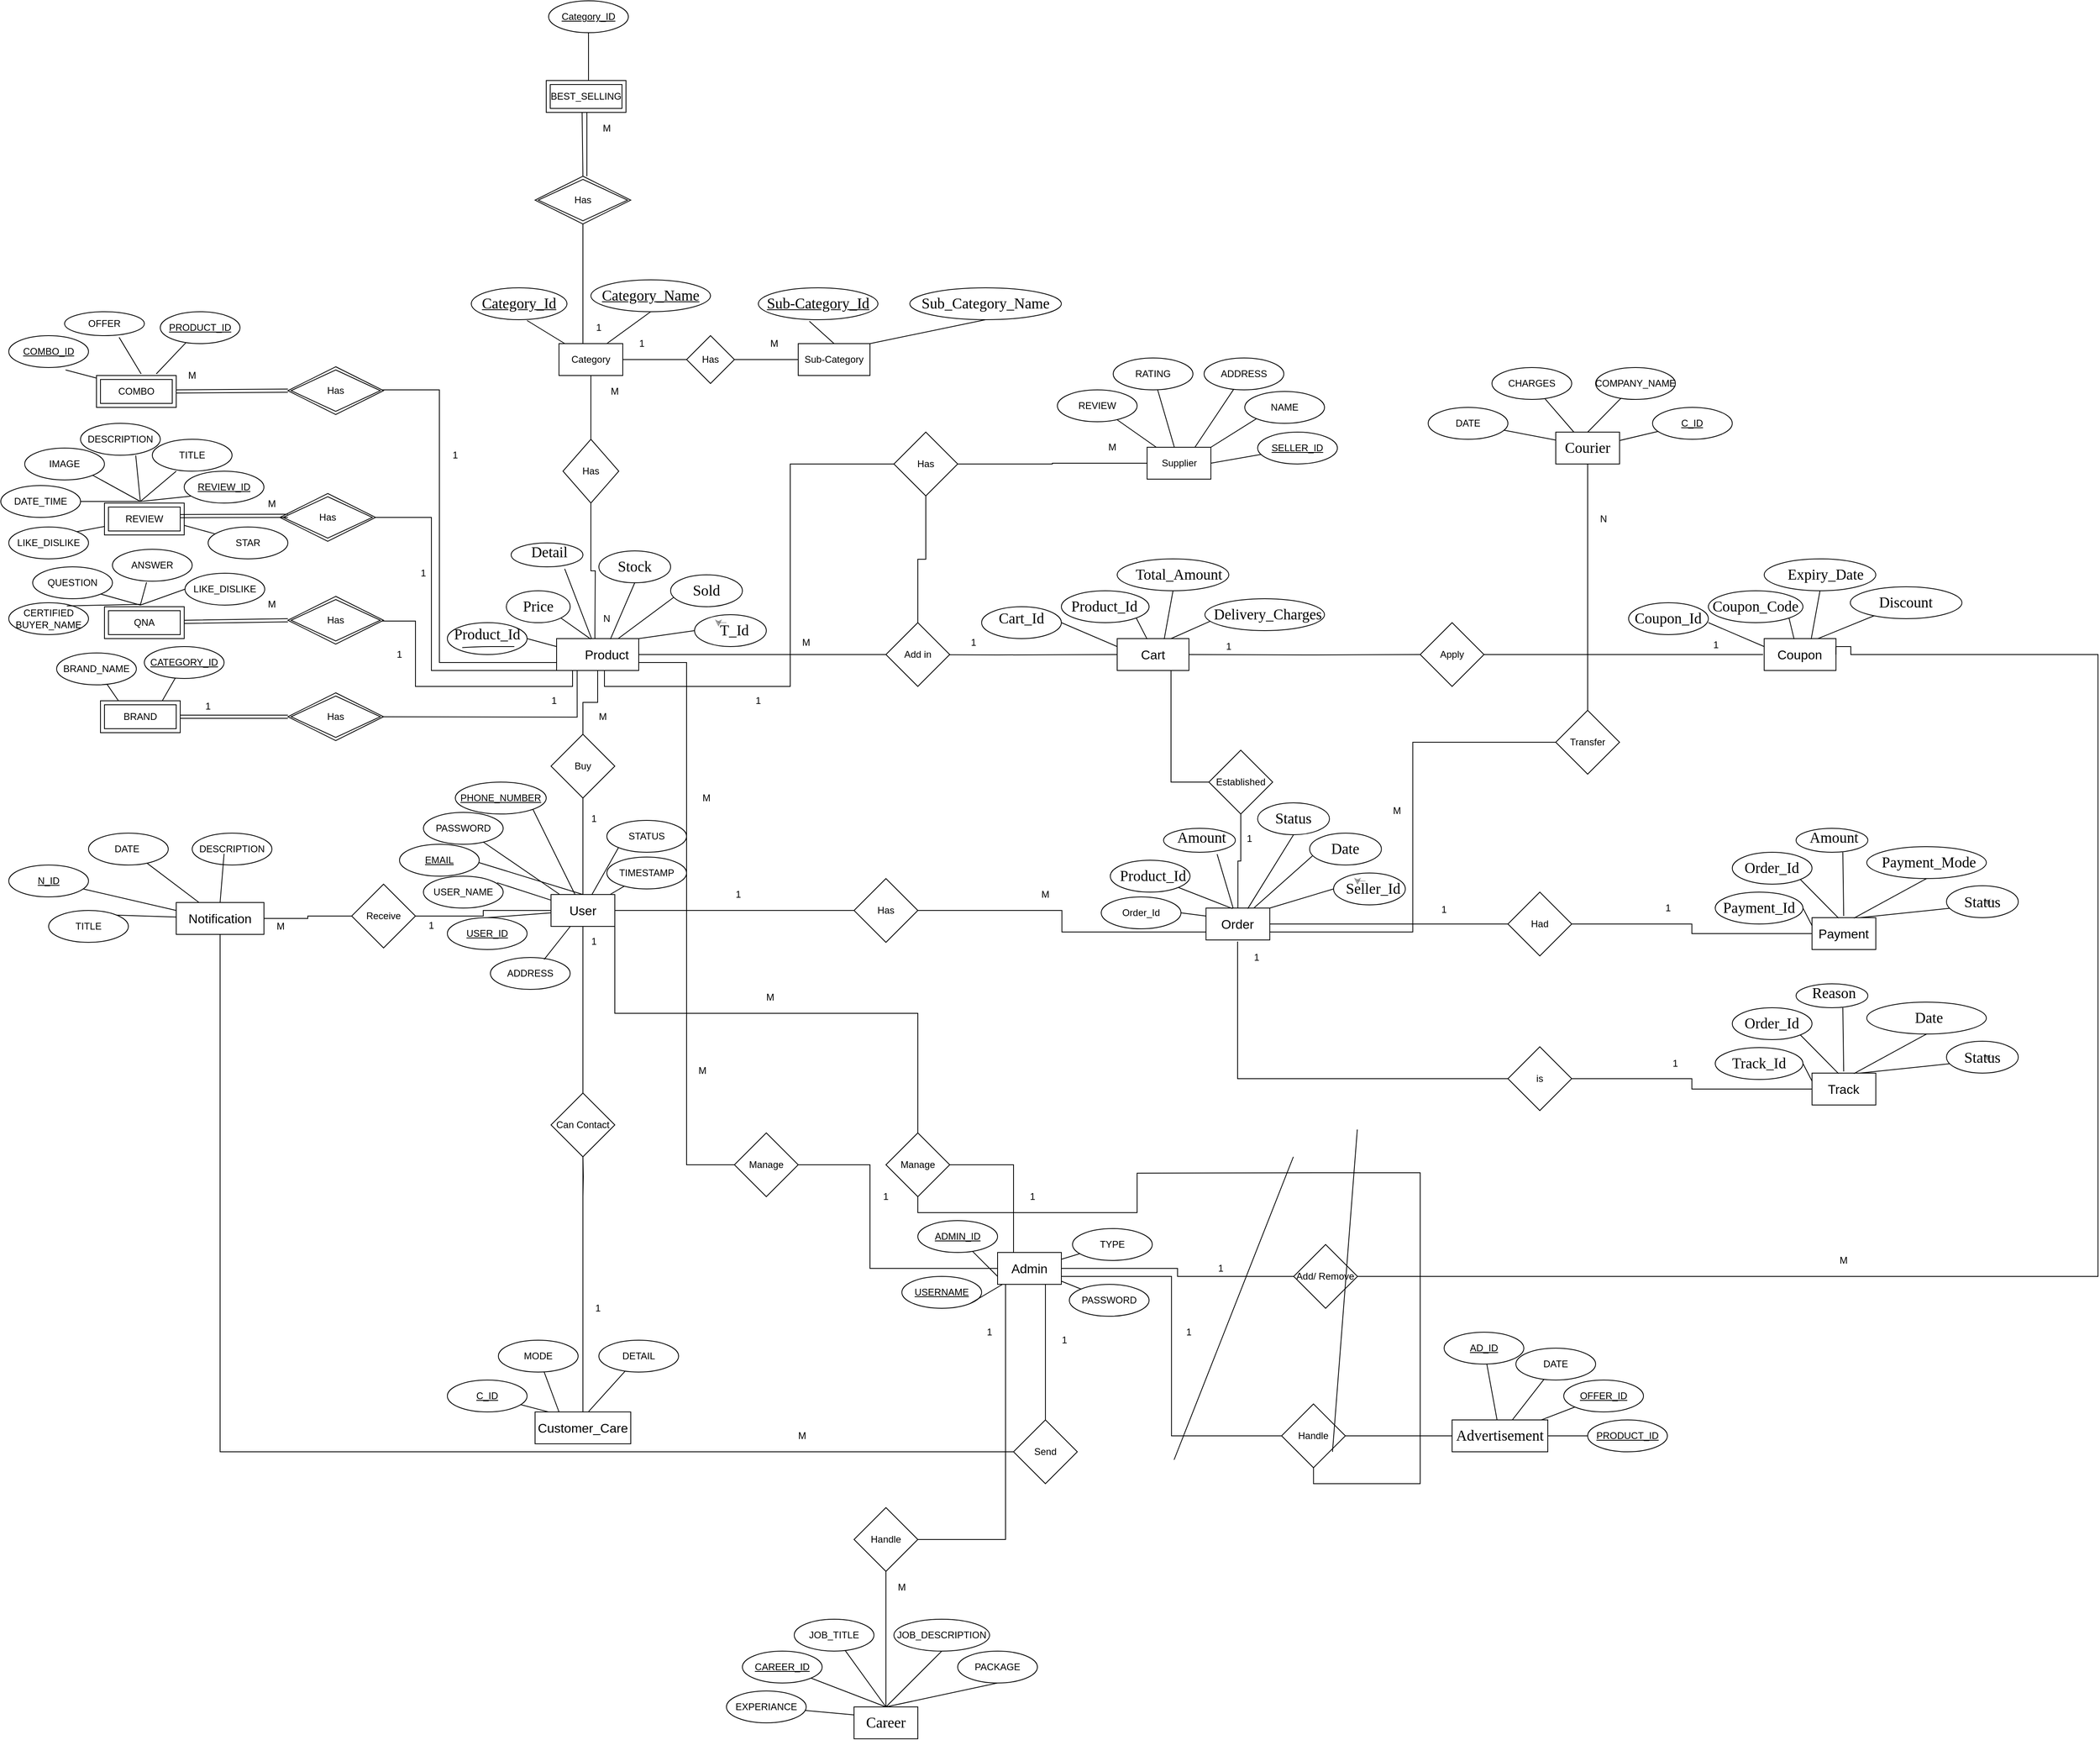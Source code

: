 <mxfile version="13.9.2" type="github">
  <diagram id="BWUV12xH9MURzne9Hc_x" name="Page-1">
    <mxGraphModel dx="15" dy="409" grid="1" gridSize="10" guides="1" tooltips="1" connect="1" arrows="1" fold="1" page="1" pageScale="1" pageWidth="850" pageHeight="1100" math="0" shadow="0">
      <root>
        <mxCell id="0" />
        <mxCell id="1" parent="0" />
        <mxCell id="qwSJP_uYEy54DN8OV0yb-1" value="" style="rounded=0;whiteSpace=wrap;html=1;" vertex="1" parent="1">
          <mxGeometry x="2387" y="1730" width="103" height="40" as="geometry" />
        </mxCell>
        <mxCell id="qwSJP_uYEy54DN8OV0yb-2" value="&lt;font style=&quot;font-size: 16px&quot;&gt;Product&lt;/font&gt;&lt;font style=&quot;font-size: 16px&quot;&gt;&lt;br&gt;&lt;/font&gt;" style="text;html=1;strokeColor=none;fillColor=none;align=center;verticalAlign=middle;whiteSpace=wrap;rounded=0;" vertex="1" parent="1">
          <mxGeometry x="2430" y="1740" width="40" height="20" as="geometry" />
        </mxCell>
        <mxCell id="qwSJP_uYEy54DN8OV0yb-3" value="" style="ellipse;whiteSpace=wrap;html=1;" vertex="1" parent="1">
          <mxGeometry x="2250" y="1710" width="100" height="40" as="geometry" />
        </mxCell>
        <mxCell id="qwSJP_uYEy54DN8OV0yb-4" value="" style="ellipse;whiteSpace=wrap;html=1;" vertex="1" parent="1">
          <mxGeometry x="2324" y="1670" width="80" height="40" as="geometry" />
        </mxCell>
        <mxCell id="qwSJP_uYEy54DN8OV0yb-5" value="" style="ellipse;whiteSpace=wrap;html=1;" vertex="1" parent="1">
          <mxGeometry x="2530" y="1650" width="90" height="40" as="geometry" />
        </mxCell>
        <mxCell id="qwSJP_uYEy54DN8OV0yb-6" value="" style="ellipse;whiteSpace=wrap;html=1;" vertex="1" parent="1">
          <mxGeometry x="2560" y="1700" width="90" height="40" as="geometry" />
        </mxCell>
        <mxCell id="qwSJP_uYEy54DN8OV0yb-7" value="" style="ellipse;whiteSpace=wrap;html=1;" vertex="1" parent="1">
          <mxGeometry x="2330" y="1610" width="90" height="30" as="geometry" />
        </mxCell>
        <mxCell id="qwSJP_uYEy54DN8OV0yb-8" value="" style="ellipse;whiteSpace=wrap;html=1;" vertex="1" parent="1">
          <mxGeometry x="2440" y="1620" width="90" height="40" as="geometry" />
        </mxCell>
        <mxCell id="qwSJP_uYEy54DN8OV0yb-9" value="&lt;span id=&quot;docs-internal-guid-52407e8a-7fff-cbf3-2536-1fac4d719183&quot;&gt;&lt;span style=&quot;font-size: 14pt ; font-family: &amp;#34;times new roman&amp;#34; ; background-color: transparent ; vertical-align: baseline&quot;&gt;Product_Id&lt;/span&gt;&lt;/span&gt;" style="text;html=1;strokeColor=none;fillColor=none;align=center;verticalAlign=middle;whiteSpace=wrap;rounded=0;" vertex="1" parent="1">
          <mxGeometry x="2280" y="1715" width="40" height="20" as="geometry" />
        </mxCell>
        <mxCell id="qwSJP_uYEy54DN8OV0yb-10" value="&lt;span id=&quot;docs-internal-guid-77ab3239-7fff-6653-dc07-70a4567c1364&quot;&gt;&lt;span style=&quot;font-size: 14pt ; font-family: &amp;#34;times new roman&amp;#34; ; background-color: transparent ; vertical-align: baseline&quot;&gt;Price&lt;/span&gt;&lt;/span&gt;" style="text;html=1;strokeColor=none;fillColor=none;align=center;verticalAlign=middle;whiteSpace=wrap;rounded=0;" vertex="1" parent="1">
          <mxGeometry x="2344" y="1680" width="40" height="20" as="geometry" />
        </mxCell>
        <mxCell id="qwSJP_uYEy54DN8OV0yb-11" value="&lt;span id=&quot;docs-internal-guid-4e54380a-7fff-bb57-83b4-be8a0f64f4e9&quot;&gt;&lt;span style=&quot;font-size: 14pt ; font-family: &amp;#34;times new roman&amp;#34; ; background-color: transparent ; vertical-align: baseline&quot;&gt;Stock&lt;/span&gt;&lt;/span&gt;" style="text;html=1;strokeColor=none;fillColor=none;align=center;verticalAlign=middle;whiteSpace=wrap;rounded=0;" vertex="1" parent="1">
          <mxGeometry x="2465" y="1630" width="40" height="20" as="geometry" />
        </mxCell>
        <mxCell id="qwSJP_uYEy54DN8OV0yb-12" value="&lt;span id=&quot;docs-internal-guid-1fa22a7b-7fff-ead4-82f6-f13e5b7c12e8&quot;&gt;&lt;span style=&quot;font-size: 14pt ; font-family: &amp;#34;times new roman&amp;#34; ; background-color: transparent ; vertical-align: baseline&quot;&gt;Sold&lt;/span&gt;&lt;/span&gt;" style="text;html=1;strokeColor=none;fillColor=none;align=center;verticalAlign=middle;whiteSpace=wrap;rounded=0;" vertex="1" parent="1">
          <mxGeometry x="2555" y="1660" width="40" height="20" as="geometry" />
        </mxCell>
        <mxCell id="qwSJP_uYEy54DN8OV0yb-13" value="&lt;span id=&quot;docs-internal-guid-fe8abb5e-7fff-1b7b-80ea-8a018e37618a&quot;&gt;&lt;span style=&quot;font-size: 14pt ; font-family: &amp;#34;times new roman&amp;#34; ; background-color: transparent ; vertical-align: baseline&quot;&gt;T_Id&lt;/span&gt;&lt;/span&gt;" style="text;html=1;strokeColor=none;fillColor=none;align=center;verticalAlign=middle;whiteSpace=wrap;rounded=0;" vertex="1" parent="1">
          <mxGeometry x="2590" y="1710" width="40" height="20" as="geometry" />
        </mxCell>
        <mxCell id="qwSJP_uYEy54DN8OV0yb-14" value="" style="endArrow=none;html=1;entryX=0.5;entryY=1;entryDx=0;entryDy=0;exitX=0.655;exitY=0.017;exitDx=0;exitDy=0;exitPerimeter=0;" edge="1" parent="1" source="qwSJP_uYEy54DN8OV0yb-1" target="qwSJP_uYEy54DN8OV0yb-8">
          <mxGeometry width="50" height="50" relative="1" as="geometry">
            <mxPoint x="2590" y="1770" as="sourcePoint" />
            <mxPoint x="2640" y="1720" as="targetPoint" />
          </mxGeometry>
        </mxCell>
        <mxCell id="qwSJP_uYEy54DN8OV0yb-15" value="" style="endArrow=none;html=1;exitX=1;exitY=0;exitDx=0;exitDy=0;" edge="1" parent="1" source="qwSJP_uYEy54DN8OV0yb-1">
          <mxGeometry width="50" height="50" relative="1" as="geometry">
            <mxPoint x="2590" y="1770" as="sourcePoint" />
            <mxPoint x="2560" y="1720" as="targetPoint" />
          </mxGeometry>
        </mxCell>
        <mxCell id="qwSJP_uYEy54DN8OV0yb-16" value="" style="endArrow=none;html=1;exitX=0.043;exitY=0.707;exitDx=0;exitDy=0;exitPerimeter=0;entryX=0.75;entryY=0;entryDx=0;entryDy=0;" edge="1" parent="1" source="qwSJP_uYEy54DN8OV0yb-5" target="qwSJP_uYEy54DN8OV0yb-1">
          <mxGeometry width="50" height="50" relative="1" as="geometry">
            <mxPoint x="2590" y="1770" as="sourcePoint" />
            <mxPoint x="2640" y="1720" as="targetPoint" />
          </mxGeometry>
        </mxCell>
        <mxCell id="qwSJP_uYEy54DN8OV0yb-17" value="" style="endArrow=none;html=1;entryX=1;entryY=1;entryDx=0;entryDy=0;exitX=0.417;exitY=0.017;exitDx=0;exitDy=0;exitPerimeter=0;" edge="1" parent="1" source="qwSJP_uYEy54DN8OV0yb-1" target="qwSJP_uYEy54DN8OV0yb-4">
          <mxGeometry width="50" height="50" relative="1" as="geometry">
            <mxPoint x="2590" y="1770" as="sourcePoint" />
            <mxPoint x="2640" y="1720" as="targetPoint" />
          </mxGeometry>
        </mxCell>
        <mxCell id="qwSJP_uYEy54DN8OV0yb-18" value="" style="endArrow=none;html=1;entryX=1;entryY=0.5;entryDx=0;entryDy=0;exitX=0;exitY=0.25;exitDx=0;exitDy=0;" edge="1" parent="1" source="qwSJP_uYEy54DN8OV0yb-1" target="qwSJP_uYEy54DN8OV0yb-3">
          <mxGeometry width="50" height="50" relative="1" as="geometry">
            <mxPoint x="2590" y="1770" as="sourcePoint" />
            <mxPoint x="2640" y="1720" as="targetPoint" />
          </mxGeometry>
        </mxCell>
        <mxCell id="qwSJP_uYEy54DN8OV0yb-19" value="" style="endArrow=none;html=1;exitX=0;exitY=1;exitDx=0;exitDy=0;" edge="1" parent="1">
          <mxGeometry width="50" height="50" relative="1" as="geometry">
            <mxPoint x="2268.645" y="1741.213" as="sourcePoint" />
            <mxPoint x="2334" y="1740" as="targetPoint" />
            <Array as="points">
              <mxPoint x="2294" y="1740" />
            </Array>
          </mxGeometry>
        </mxCell>
        <mxCell id="qwSJP_uYEy54DN8OV0yb-20" style="edgeStyle=orthogonalEdgeStyle;rounded=0;orthogonalLoop=1;jettySize=auto;html=1;exitX=0.25;exitY=0;exitDx=0;exitDy=0;entryX=0;entryY=0.25;entryDx=0;entryDy=0;shadow=0;opacity=30;" edge="1" parent="1" source="qwSJP_uYEy54DN8OV0yb-13" target="qwSJP_uYEy54DN8OV0yb-13">
          <mxGeometry relative="1" as="geometry" />
        </mxCell>
        <mxCell id="qwSJP_uYEy54DN8OV0yb-21" value="&lt;span id=&quot;docs-internal-guid-84cdcf9b-7fff-4355-09eb-947d76654720&quot;&gt;&lt;span style=&quot;font-size: 14pt ; font-family: &amp;#34;times new roman&amp;#34; ; background-color: transparent ; vertical-align: baseline&quot;&gt;Detail&lt;/span&gt;&lt;/span&gt;" style="text;html=1;strokeColor=none;fillColor=none;align=center;verticalAlign=middle;whiteSpace=wrap;rounded=0;" vertex="1" parent="1">
          <mxGeometry x="2358" y="1612" width="40" height="20" as="geometry" />
        </mxCell>
        <mxCell id="qwSJP_uYEy54DN8OV0yb-22" value="" style="endArrow=none;html=1;entryX=0.746;entryY=1.081;entryDx=0;entryDy=0;entryPerimeter=0;" edge="1" parent="1" source="qwSJP_uYEy54DN8OV0yb-1" target="qwSJP_uYEy54DN8OV0yb-7">
          <mxGeometry width="50" height="50" relative="1" as="geometry">
            <mxPoint x="2423.571" y="1730" as="sourcePoint" />
            <mxPoint x="2415" y="1610" as="targetPoint" />
          </mxGeometry>
        </mxCell>
        <mxCell id="qwSJP_uYEy54DN8OV0yb-23" value="" style="rounded=0;whiteSpace=wrap;html=1;" vertex="1" parent="1">
          <mxGeometry x="3090" y="1730" width="90" height="40" as="geometry" />
        </mxCell>
        <mxCell id="qwSJP_uYEy54DN8OV0yb-24" style="edgeStyle=orthogonalEdgeStyle;rounded=0;orthogonalLoop=1;jettySize=auto;html=1;entryX=0;entryY=0.5;entryDx=0;entryDy=0;shadow=0;startArrow=none;startFill=0;startSize=5;endArrow=none;endFill=0;strokeColor=#000000;" edge="1" parent="1" target="qwSJP_uYEy54DN8OV0yb-130">
          <mxGeometry relative="1" as="geometry">
            <mxPoint x="3180" y="1750" as="sourcePoint" />
          </mxGeometry>
        </mxCell>
        <mxCell id="qwSJP_uYEy54DN8OV0yb-25" value="&lt;font style=&quot;font-size: 16px&quot;&gt;Cart&lt;br&gt;&lt;/font&gt;" style="text;html=1;strokeColor=none;fillColor=none;align=center;verticalAlign=middle;whiteSpace=wrap;rounded=0;" vertex="1" parent="1">
          <mxGeometry x="3115" y="1740" width="40" height="20" as="geometry" />
        </mxCell>
        <mxCell id="qwSJP_uYEy54DN8OV0yb-26" value="" style="ellipse;whiteSpace=wrap;html=1;" vertex="1" parent="1">
          <mxGeometry x="2920" y="1690" width="100" height="40" as="geometry" />
        </mxCell>
        <mxCell id="qwSJP_uYEy54DN8OV0yb-27" value="" style="ellipse;whiteSpace=wrap;html=1;" vertex="1" parent="1">
          <mxGeometry x="3020" y="1670" width="110" height="40" as="geometry" />
        </mxCell>
        <mxCell id="qwSJP_uYEy54DN8OV0yb-28" value="" style="ellipse;whiteSpace=wrap;html=1;" vertex="1" parent="1">
          <mxGeometry x="3200" y="1680" width="150" height="40" as="geometry" />
        </mxCell>
        <mxCell id="qwSJP_uYEy54DN8OV0yb-29" value="" style="ellipse;whiteSpace=wrap;html=1;" vertex="1" parent="1">
          <mxGeometry x="3090" y="1630" width="140" height="40" as="geometry" />
        </mxCell>
        <mxCell id="qwSJP_uYEy54DN8OV0yb-30" value="&lt;span id=&quot;docs-internal-guid-52407e8a-7fff-cbf3-2536-1fac4d719183&quot;&gt;&lt;span style=&quot;font-size: 14pt ; font-family: &amp;#34;times new roman&amp;#34; ; background-color: transparent ; vertical-align: baseline&quot;&gt;Cart_Id&lt;/span&gt;&lt;/span&gt;" style="text;html=1;strokeColor=none;fillColor=none;align=center;verticalAlign=middle;whiteSpace=wrap;rounded=0;" vertex="1" parent="1">
          <mxGeometry x="2950" y="1695" width="40" height="20" as="geometry" />
        </mxCell>
        <mxCell id="qwSJP_uYEy54DN8OV0yb-31" value="&lt;span id=&quot;docs-internal-guid-77ab3239-7fff-6653-dc07-70a4567c1364&quot;&gt;&lt;span style=&quot;font-size: 14pt ; font-family: &amp;#34;times new roman&amp;#34; ; background-color: transparent ; vertical-align: baseline&quot;&gt;Product_Id&lt;/span&gt;&lt;/span&gt;" style="text;html=1;strokeColor=none;fillColor=none;align=center;verticalAlign=middle;whiteSpace=wrap;rounded=0;" vertex="1" parent="1">
          <mxGeometry x="3054" y="1680" width="40" height="20" as="geometry" />
        </mxCell>
        <mxCell id="qwSJP_uYEy54DN8OV0yb-32" value="&lt;span id=&quot;docs-internal-guid-f2ca6896-7fff-c282-03e5-d2eb94d20334&quot;&gt;&lt;span style=&quot;font-size: 14pt ; font-family: &amp;#34;times new roman&amp;#34; ; background-color: transparent ; vertical-align: baseline&quot;&gt;Total_Amount&lt;/span&gt;&lt;/span&gt;" style="text;html=1;strokeColor=none;fillColor=none;align=center;verticalAlign=middle;whiteSpace=wrap;rounded=0;" vertex="1" parent="1">
          <mxGeometry x="3120" y="1640" width="95" height="20" as="geometry" />
        </mxCell>
        <mxCell id="qwSJP_uYEy54DN8OV0yb-33" value="&lt;span id=&quot;docs-internal-guid-baefef16-7fff-118e-0051-b42a2cbbd142&quot;&gt;&lt;span style=&quot;font-size: 14pt ; font-family: &amp;#34;times new roman&amp;#34; ; background-color: transparent ; vertical-align: baseline&quot;&gt;Delivery_Charges&lt;/span&gt;&lt;/span&gt;" style="text;html=1;strokeColor=none;fillColor=none;align=center;verticalAlign=middle;whiteSpace=wrap;rounded=0;" vertex="1" parent="1">
          <mxGeometry x="3259" y="1690" width="40" height="20" as="geometry" />
        </mxCell>
        <mxCell id="qwSJP_uYEy54DN8OV0yb-34" value="" style="endArrow=none;html=1;entryX=0.5;entryY=1;entryDx=0;entryDy=0;exitX=0.655;exitY=0.017;exitDx=0;exitDy=0;exitPerimeter=0;" edge="1" parent="1" source="qwSJP_uYEy54DN8OV0yb-23" target="qwSJP_uYEy54DN8OV0yb-29">
          <mxGeometry width="50" height="50" relative="1" as="geometry">
            <mxPoint x="3300" y="1770" as="sourcePoint" />
            <mxPoint x="3350" y="1720" as="targetPoint" />
          </mxGeometry>
        </mxCell>
        <mxCell id="qwSJP_uYEy54DN8OV0yb-35" value="" style="endArrow=none;html=1;exitX=0.043;exitY=0.707;exitDx=0;exitDy=0;exitPerimeter=0;entryX=0.75;entryY=0;entryDx=0;entryDy=0;" edge="1" parent="1" source="qwSJP_uYEy54DN8OV0yb-28" target="qwSJP_uYEy54DN8OV0yb-23">
          <mxGeometry width="50" height="50" relative="1" as="geometry">
            <mxPoint x="3300" y="1770" as="sourcePoint" />
            <mxPoint x="3350" y="1720" as="targetPoint" />
          </mxGeometry>
        </mxCell>
        <mxCell id="qwSJP_uYEy54DN8OV0yb-36" value="" style="endArrow=none;html=1;entryX=1;entryY=1;entryDx=0;entryDy=0;exitX=0.417;exitY=0.017;exitDx=0;exitDy=0;exitPerimeter=0;" edge="1" parent="1" source="qwSJP_uYEy54DN8OV0yb-23" target="qwSJP_uYEy54DN8OV0yb-27">
          <mxGeometry width="50" height="50" relative="1" as="geometry">
            <mxPoint x="3300" y="1770" as="sourcePoint" />
            <mxPoint x="3350" y="1720" as="targetPoint" />
          </mxGeometry>
        </mxCell>
        <mxCell id="qwSJP_uYEy54DN8OV0yb-37" value="" style="endArrow=none;html=1;entryX=1;entryY=0.5;entryDx=0;entryDy=0;exitX=0;exitY=0.25;exitDx=0;exitDy=0;" edge="1" parent="1" source="qwSJP_uYEy54DN8OV0yb-23" target="qwSJP_uYEy54DN8OV0yb-26">
          <mxGeometry width="50" height="50" relative="1" as="geometry">
            <mxPoint x="3300" y="1770" as="sourcePoint" />
            <mxPoint x="3350" y="1720" as="targetPoint" />
          </mxGeometry>
        </mxCell>
        <mxCell id="qwSJP_uYEy54DN8OV0yb-38" style="edgeStyle=orthogonalEdgeStyle;rounded=0;orthogonalLoop=1;jettySize=auto;html=1;entryX=0;entryY=0.5;entryDx=0;entryDy=0;shadow=0;startArrow=none;startFill=0;startSize=5;endArrow=none;endFill=0;strokeColor=#000000;" edge="1" parent="1" source="qwSJP_uYEy54DN8OV0yb-39" target="qwSJP_uYEy54DN8OV0yb-99">
          <mxGeometry relative="1" as="geometry" />
        </mxCell>
        <mxCell id="qwSJP_uYEy54DN8OV0yb-39" value="" style="rounded=0;whiteSpace=wrap;html=1;" vertex="1" parent="1">
          <mxGeometry x="3201.36" y="2068" width="80" height="40" as="geometry" />
        </mxCell>
        <mxCell id="qwSJP_uYEy54DN8OV0yb-40" style="edgeStyle=orthogonalEdgeStyle;rounded=0;orthogonalLoop=1;jettySize=auto;html=1;entryX=0;entryY=0.5;entryDx=0;entryDy=0;shadow=0;startArrow=none;startFill=0;startSize=5;endArrow=none;endFill=0;strokeColor=#000000;" edge="1" parent="1" target="qwSJP_uYEy54DN8OV0yb-117">
          <mxGeometry relative="1" as="geometry">
            <mxPoint x="3241" y="2110" as="sourcePoint" />
            <Array as="points">
              <mxPoint x="3241" y="2282" />
            </Array>
          </mxGeometry>
        </mxCell>
        <mxCell id="qwSJP_uYEy54DN8OV0yb-41" value="&lt;font style=&quot;font-size: 16px&quot;&gt;Order&lt;br&gt;&lt;/font&gt;" style="text;html=1;strokeColor=none;fillColor=none;align=center;verticalAlign=middle;whiteSpace=wrap;rounded=0;" vertex="1" parent="1">
          <mxGeometry x="3221.36" y="2078" width="40" height="20" as="geometry" />
        </mxCell>
        <mxCell id="qwSJP_uYEy54DN8OV0yb-42" value="" style="ellipse;whiteSpace=wrap;html=1;" vertex="1" parent="1">
          <mxGeometry x="3081.36" y="2008" width="100" height="40" as="geometry" />
        </mxCell>
        <mxCell id="qwSJP_uYEy54DN8OV0yb-43" value="" style="ellipse;whiteSpace=wrap;html=1;" vertex="1" parent="1">
          <mxGeometry x="3331.36" y="1974" width="90" height="40" as="geometry" />
        </mxCell>
        <mxCell id="qwSJP_uYEy54DN8OV0yb-44" value="" style="ellipse;whiteSpace=wrap;html=1;" vertex="1" parent="1">
          <mxGeometry x="3361.36" y="2024" width="90" height="40" as="geometry" />
        </mxCell>
        <mxCell id="qwSJP_uYEy54DN8OV0yb-45" value="" style="ellipse;whiteSpace=wrap;html=1;" vertex="1" parent="1">
          <mxGeometry x="3148.18" y="1968" width="90" height="30" as="geometry" />
        </mxCell>
        <mxCell id="qwSJP_uYEy54DN8OV0yb-46" value="" style="ellipse;whiteSpace=wrap;html=1;" vertex="1" parent="1">
          <mxGeometry x="3266.18" y="1936" width="90" height="40" as="geometry" />
        </mxCell>
        <mxCell id="qwSJP_uYEy54DN8OV0yb-47" value="&lt;span id=&quot;docs-internal-guid-77ab3239-7fff-6653-dc07-70a4567c1364&quot;&gt;&lt;span style=&quot;font-size: 14pt ; font-family: &amp;#34;times new roman&amp;#34; ; background-color: transparent ; vertical-align: baseline&quot;&gt;Product_Id&lt;/span&gt;&lt;/span&gt;" style="text;html=1;strokeColor=none;fillColor=none;align=center;verticalAlign=middle;whiteSpace=wrap;rounded=0;" vertex="1" parent="1">
          <mxGeometry x="3115.36" y="2018" width="40" height="20" as="geometry" />
        </mxCell>
        <mxCell id="qwSJP_uYEy54DN8OV0yb-48" value="&lt;span id=&quot;docs-internal-guid-ff9833c6-7fff-4b99-b171-f6fb1d8c974a&quot;&gt;&lt;span style=&quot;font-size: 14pt ; font-family: &amp;#34;times new roman&amp;#34; ; background-color: transparent ; vertical-align: baseline&quot;&gt;Status&lt;/span&gt;&lt;/span&gt;" style="text;html=1;strokeColor=none;fillColor=none;align=center;verticalAlign=middle;whiteSpace=wrap;rounded=0;" vertex="1" parent="1">
          <mxGeometry x="3291.18" y="1946" width="40" height="20" as="geometry" />
        </mxCell>
        <mxCell id="qwSJP_uYEy54DN8OV0yb-49" value="&lt;span id=&quot;docs-internal-guid-f2967f29-7fff-6dd1-11c2-6718a5f1cecf&quot;&gt;&lt;span style=&quot;font-size: 14pt ; font-family: &amp;#34;times new roman&amp;#34; ; background-color: transparent ; vertical-align: baseline&quot;&gt;Date&lt;/span&gt;&lt;/span&gt;" style="text;html=1;strokeColor=none;fillColor=none;align=center;verticalAlign=middle;whiteSpace=wrap;rounded=0;" vertex="1" parent="1">
          <mxGeometry x="3356.36" y="1984" width="40" height="20" as="geometry" />
        </mxCell>
        <mxCell id="qwSJP_uYEy54DN8OV0yb-50" value="&lt;span id=&quot;docs-internal-guid-a0acf873-7fff-8d3f-207a-eaa01f1dc518&quot;&gt;&lt;span style=&quot;font-size: 14pt ; font-family: &amp;#34;times new roman&amp;#34; ; background-color: transparent ; vertical-align: baseline&quot;&gt;Seller_Id&lt;/span&gt;&lt;/span&gt;" style="text;html=1;strokeColor=none;fillColor=none;align=center;verticalAlign=middle;whiteSpace=wrap;rounded=0;" vertex="1" parent="1">
          <mxGeometry x="3391.36" y="2034" width="40" height="20" as="geometry" />
        </mxCell>
        <mxCell id="qwSJP_uYEy54DN8OV0yb-51" value="" style="endArrow=none;html=1;entryX=0.5;entryY=1;entryDx=0;entryDy=0;exitX=0.655;exitY=0.017;exitDx=0;exitDy=0;exitPerimeter=0;" edge="1" parent="1" source="qwSJP_uYEy54DN8OV0yb-39" target="qwSJP_uYEy54DN8OV0yb-46">
          <mxGeometry width="50" height="50" relative="1" as="geometry">
            <mxPoint x="3421.36" y="2108" as="sourcePoint" />
            <mxPoint x="3471.36" y="2058" as="targetPoint" />
          </mxGeometry>
        </mxCell>
        <mxCell id="qwSJP_uYEy54DN8OV0yb-52" value="" style="endArrow=none;html=1;exitX=1;exitY=0;exitDx=0;exitDy=0;" edge="1" parent="1" source="qwSJP_uYEy54DN8OV0yb-39">
          <mxGeometry width="50" height="50" relative="1" as="geometry">
            <mxPoint x="3251.36" y="2054" as="sourcePoint" />
            <mxPoint x="3361.36" y="2044" as="targetPoint" />
          </mxGeometry>
        </mxCell>
        <mxCell id="qwSJP_uYEy54DN8OV0yb-53" value="" style="endArrow=none;html=1;exitX=0.043;exitY=0.707;exitDx=0;exitDy=0;exitPerimeter=0;entryX=0.75;entryY=0;entryDx=0;entryDy=0;" edge="1" parent="1" source="qwSJP_uYEy54DN8OV0yb-43" target="qwSJP_uYEy54DN8OV0yb-39">
          <mxGeometry width="50" height="50" relative="1" as="geometry">
            <mxPoint x="3421.36" y="2108" as="sourcePoint" />
            <mxPoint x="3471.36" y="2058" as="targetPoint" />
          </mxGeometry>
        </mxCell>
        <mxCell id="qwSJP_uYEy54DN8OV0yb-54" value="" style="endArrow=none;html=1;entryX=1;entryY=1;entryDx=0;entryDy=0;exitX=0.417;exitY=0.017;exitDx=0;exitDy=0;exitPerimeter=0;" edge="1" parent="1" source="qwSJP_uYEy54DN8OV0yb-39" target="qwSJP_uYEy54DN8OV0yb-42">
          <mxGeometry width="50" height="50" relative="1" as="geometry">
            <mxPoint x="3421.36" y="2108" as="sourcePoint" />
            <mxPoint x="3471.36" y="2058" as="targetPoint" />
          </mxGeometry>
        </mxCell>
        <mxCell id="qwSJP_uYEy54DN8OV0yb-55" value="" style="endArrow=none;html=1;entryX=1;entryY=0.5;entryDx=0;entryDy=0;exitX=0;exitY=0.25;exitDx=0;exitDy=0;" edge="1" parent="1" source="qwSJP_uYEy54DN8OV0yb-39" target="qwSJP_uYEy54DN8OV0yb-62">
          <mxGeometry width="50" height="50" relative="1" as="geometry">
            <mxPoint x="3421.36" y="2108" as="sourcePoint" />
            <mxPoint x="3181.36" y="2068" as="targetPoint" />
          </mxGeometry>
        </mxCell>
        <mxCell id="qwSJP_uYEy54DN8OV0yb-56" style="edgeStyle=orthogonalEdgeStyle;rounded=0;orthogonalLoop=1;jettySize=auto;html=1;exitX=0.25;exitY=0;exitDx=0;exitDy=0;entryX=0;entryY=0.25;entryDx=0;entryDy=0;shadow=0;opacity=30;" edge="1" parent="1" source="qwSJP_uYEy54DN8OV0yb-50" target="qwSJP_uYEy54DN8OV0yb-50">
          <mxGeometry relative="1" as="geometry" />
        </mxCell>
        <mxCell id="qwSJP_uYEy54DN8OV0yb-57" value="&lt;span id=&quot;docs-internal-guid-80ae62ff-7fff-0101-c7de-895944b1ee72&quot;&gt;&lt;span style=&quot;font-size: 14pt ; font-family: &amp;#34;times new roman&amp;#34; ; background-color: transparent ; vertical-align: baseline&quot;&gt;Amount&lt;/span&gt;&lt;/span&gt;" style="text;html=1;strokeColor=none;fillColor=none;align=center;verticalAlign=middle;whiteSpace=wrap;rounded=0;" vertex="1" parent="1">
          <mxGeometry x="3176.18" y="1970" width="40" height="20" as="geometry" />
        </mxCell>
        <mxCell id="qwSJP_uYEy54DN8OV0yb-58" value="" style="endArrow=none;html=1;entryX=0.746;entryY=1.081;entryDx=0;entryDy=0;entryPerimeter=0;" edge="1" parent="1" source="qwSJP_uYEy54DN8OV0yb-39" target="qwSJP_uYEy54DN8OV0yb-45">
          <mxGeometry width="50" height="50" relative="1" as="geometry">
            <mxPoint x="3254.931" y="2068" as="sourcePoint" />
            <mxPoint x="3246.36" y="1948" as="targetPoint" />
          </mxGeometry>
        </mxCell>
        <mxCell id="qwSJP_uYEy54DN8OV0yb-59" style="edgeStyle=orthogonalEdgeStyle;rounded=0;orthogonalLoop=1;jettySize=auto;html=1;entryX=1;entryY=0.5;entryDx=0;entryDy=0;shadow=0;startArrow=none;startFill=0;endArrow=none;endFill=0;strokeColor=#000000;" edge="1" parent="1" source="qwSJP_uYEy54DN8OV0yb-61" target="qwSJP_uYEy54DN8OV0yb-1">
          <mxGeometry relative="1" as="geometry" />
        </mxCell>
        <mxCell id="qwSJP_uYEy54DN8OV0yb-60" style="edgeStyle=orthogonalEdgeStyle;rounded=0;orthogonalLoop=1;jettySize=auto;html=1;entryX=0;entryY=0.5;entryDx=0;entryDy=0;shadow=0;startArrow=none;startFill=0;endArrow=none;endFill=0;strokeColor=#000000;" edge="1" parent="1" target="qwSJP_uYEy54DN8OV0yb-23">
          <mxGeometry relative="1" as="geometry">
            <mxPoint x="2790" y="1750" as="sourcePoint" />
          </mxGeometry>
        </mxCell>
        <mxCell id="qwSJP_uYEy54DN8OV0yb-61" value="Add in" style="rhombus;whiteSpace=wrap;html=1;shadow=0;" vertex="1" parent="1">
          <mxGeometry x="2800" y="1710" width="80" height="80" as="geometry" />
        </mxCell>
        <mxCell id="qwSJP_uYEy54DN8OV0yb-62" value="Order_Id" style="ellipse;whiteSpace=wrap;html=1;" vertex="1" parent="1">
          <mxGeometry x="3070" y="2054" width="100" height="40" as="geometry" />
        </mxCell>
        <mxCell id="qwSJP_uYEy54DN8OV0yb-63" value="Category" style="rounded=0;whiteSpace=wrap;html=1;" vertex="1" parent="1">
          <mxGeometry x="2390" y="1360" width="80" height="40" as="geometry" />
        </mxCell>
        <mxCell id="qwSJP_uYEy54DN8OV0yb-64" value="Sub-Category" style="rounded=0;whiteSpace=wrap;html=1;" vertex="1" parent="1">
          <mxGeometry x="2690" y="1360" width="90" height="40" as="geometry" />
        </mxCell>
        <mxCell id="qwSJP_uYEy54DN8OV0yb-65" value="&lt;span id=&quot;docs-internal-guid-099eb12b-7fff-39af-aab9-398033733576&quot;&gt;&lt;span style=&quot;font-size: 14pt ; font-family: &amp;#34;times new roman&amp;#34; ; background-color: transparent ; vertical-align: baseline&quot;&gt;&lt;u&gt;Category_Id&lt;/u&gt;&lt;/span&gt;&lt;/span&gt;" style="ellipse;whiteSpace=wrap;html=1;" vertex="1" parent="1">
          <mxGeometry x="2280" y="1290" width="120" height="40" as="geometry" />
        </mxCell>
        <mxCell id="qwSJP_uYEy54DN8OV0yb-66" value="" style="endArrow=none;html=1;shadow=0;strokeColor=#000000;exitX=0.583;exitY=1.025;exitDx=0;exitDy=0;exitPerimeter=0;" edge="1" parent="1" source="qwSJP_uYEy54DN8OV0yb-65" target="qwSJP_uYEy54DN8OV0yb-63">
          <mxGeometry width="50" height="50" relative="1" as="geometry">
            <mxPoint x="2260" y="1310" as="sourcePoint" />
            <mxPoint x="2310" y="1260" as="targetPoint" />
          </mxGeometry>
        </mxCell>
        <mxCell id="qwSJP_uYEy54DN8OV0yb-67" value="&lt;span id=&quot;docs-internal-guid-099eb12b-7fff-39af-aab9-398033733576&quot;&gt;&lt;span style=&quot;font-size: 14pt ; font-family: &amp;#34;times new roman&amp;#34; ; background-color: transparent ; vertical-align: baseline&quot;&gt;&lt;u&gt;Category_Name&lt;/u&gt;&lt;/span&gt;&lt;/span&gt;" style="ellipse;whiteSpace=wrap;html=1;" vertex="1" parent="1">
          <mxGeometry x="2430" y="1280" width="150" height="40" as="geometry" />
        </mxCell>
        <mxCell id="qwSJP_uYEy54DN8OV0yb-68" value="" style="endArrow=none;html=1;shadow=0;strokeColor=#000000;entryX=0.5;entryY=1;entryDx=0;entryDy=0;exitX=0.75;exitY=0;exitDx=0;exitDy=0;" edge="1" parent="1" source="qwSJP_uYEy54DN8OV0yb-63" target="qwSJP_uYEy54DN8OV0yb-67">
          <mxGeometry width="50" height="50" relative="1" as="geometry">
            <mxPoint x="2260" y="1310" as="sourcePoint" />
            <mxPoint x="2310" y="1260" as="targetPoint" />
          </mxGeometry>
        </mxCell>
        <mxCell id="qwSJP_uYEy54DN8OV0yb-69" value="&lt;span id=&quot;docs-internal-guid-099eb12b-7fff-39af-aab9-398033733576&quot;&gt;&lt;span style=&quot;font-size: 14pt ; font-family: &amp;#34;times new roman&amp;#34; ; background-color: transparent ; vertical-align: baseline&quot;&gt;&lt;u&gt;Sub-Category_Id&lt;/u&gt;&lt;/span&gt;&lt;/span&gt;" style="ellipse;whiteSpace=wrap;html=1;" vertex="1" parent="1">
          <mxGeometry x="2640" y="1290" width="150" height="40" as="geometry" />
        </mxCell>
        <mxCell id="qwSJP_uYEy54DN8OV0yb-70" value="&lt;span id=&quot;docs-internal-guid-a391a374-7fff-23b1-5f64-b4b52b5a8403&quot;&gt;&lt;span style=&quot;font-size: 14pt ; font-family: &amp;#34;times new roman&amp;#34; ; background-color: transparent ; vertical-align: baseline&quot;&gt;Sub_Category_Name&lt;/span&gt;&lt;/span&gt;" style="ellipse;whiteSpace=wrap;html=1;" vertex="1" parent="1">
          <mxGeometry x="2830" y="1290" width="190" height="40" as="geometry" />
        </mxCell>
        <mxCell id="qwSJP_uYEy54DN8OV0yb-71" value="" style="endArrow=none;html=1;shadow=0;strokeColor=#000000;entryX=0.5;entryY=0;entryDx=0;entryDy=0;" edge="1" parent="1" target="qwSJP_uYEy54DN8OV0yb-64">
          <mxGeometry width="50" height="50" relative="1" as="geometry">
            <mxPoint x="2704" y="1332" as="sourcePoint" />
            <mxPoint x="2750" y="1250" as="targetPoint" />
          </mxGeometry>
        </mxCell>
        <mxCell id="qwSJP_uYEy54DN8OV0yb-72" value="" style="endArrow=none;html=1;shadow=0;strokeColor=#000000;entryX=0.5;entryY=1;entryDx=0;entryDy=0;exitX=1;exitY=0;exitDx=0;exitDy=0;" edge="1" parent="1" source="qwSJP_uYEy54DN8OV0yb-64" target="qwSJP_uYEy54DN8OV0yb-70">
          <mxGeometry width="50" height="50" relative="1" as="geometry">
            <mxPoint x="2700" y="1300" as="sourcePoint" />
            <mxPoint x="2750" y="1250" as="targetPoint" />
          </mxGeometry>
        </mxCell>
        <mxCell id="qwSJP_uYEy54DN8OV0yb-73" style="edgeStyle=orthogonalEdgeStyle;rounded=0;orthogonalLoop=1;jettySize=auto;html=1;shadow=0;startArrow=none;startFill=0;endArrow=none;endFill=0;strokeColor=#000000;" edge="1" parent="1" source="qwSJP_uYEy54DN8OV0yb-75" target="qwSJP_uYEy54DN8OV0yb-63">
          <mxGeometry relative="1" as="geometry" />
        </mxCell>
        <mxCell id="qwSJP_uYEy54DN8OV0yb-74" style="edgeStyle=orthogonalEdgeStyle;rounded=0;orthogonalLoop=1;jettySize=auto;html=1;entryX=0;entryY=0.5;entryDx=0;entryDy=0;shadow=0;startArrow=none;startFill=0;endArrow=none;endFill=0;strokeColor=#000000;" edge="1" parent="1" source="qwSJP_uYEy54DN8OV0yb-75" target="qwSJP_uYEy54DN8OV0yb-64">
          <mxGeometry relative="1" as="geometry" />
        </mxCell>
        <mxCell id="qwSJP_uYEy54DN8OV0yb-75" value="Has" style="rhombus;whiteSpace=wrap;html=1;shadow=0;" vertex="1" parent="1">
          <mxGeometry x="2550" y="1350" width="60" height="60" as="geometry" />
        </mxCell>
        <mxCell id="qwSJP_uYEy54DN8OV0yb-76" style="edgeStyle=orthogonalEdgeStyle;rounded=0;orthogonalLoop=1;jettySize=auto;html=1;shadow=0;startArrow=none;startFill=0;endArrow=none;endFill=0;strokeColor=#000000;" edge="1" parent="1" source="qwSJP_uYEy54DN8OV0yb-78">
          <mxGeometry relative="1" as="geometry">
            <mxPoint x="2435" y="1730" as="targetPoint" />
          </mxGeometry>
        </mxCell>
        <mxCell id="qwSJP_uYEy54DN8OV0yb-77" style="edgeStyle=orthogonalEdgeStyle;rounded=0;orthogonalLoop=1;jettySize=auto;html=1;entryX=0.5;entryY=1;entryDx=0;entryDy=0;shadow=0;startArrow=none;startFill=0;endArrow=none;endFill=0;strokeColor=#000000;" edge="1" parent="1" source="qwSJP_uYEy54DN8OV0yb-78" target="qwSJP_uYEy54DN8OV0yb-63">
          <mxGeometry relative="1" as="geometry" />
        </mxCell>
        <mxCell id="qwSJP_uYEy54DN8OV0yb-78" value="Has" style="rhombus;whiteSpace=wrap;html=1;" vertex="1" parent="1">
          <mxGeometry x="2395" y="1480" width="70" height="80" as="geometry" />
        </mxCell>
        <mxCell id="qwSJP_uYEy54DN8OV0yb-79" style="edgeStyle=orthogonalEdgeStyle;rounded=0;orthogonalLoop=1;jettySize=auto;html=1;entryX=0.75;entryY=1;entryDx=0;entryDy=0;shadow=0;startArrow=none;startFill=0;endArrow=none;endFill=0;strokeColor=#000000;" edge="1" parent="1" source="qwSJP_uYEy54DN8OV0yb-81" target="qwSJP_uYEy54DN8OV0yb-23">
          <mxGeometry relative="1" as="geometry" />
        </mxCell>
        <mxCell id="qwSJP_uYEy54DN8OV0yb-80" style="edgeStyle=orthogonalEdgeStyle;rounded=0;orthogonalLoop=1;jettySize=auto;html=1;entryX=0.5;entryY=0;entryDx=0;entryDy=0;shadow=0;startArrow=none;startFill=0;endArrow=none;endFill=0;strokeColor=#000000;" edge="1" parent="1" source="qwSJP_uYEy54DN8OV0yb-81" target="qwSJP_uYEy54DN8OV0yb-39">
          <mxGeometry relative="1" as="geometry" />
        </mxCell>
        <mxCell id="qwSJP_uYEy54DN8OV0yb-81" value="Established" style="rhombus;whiteSpace=wrap;html=1;shadow=0;" vertex="1" parent="1">
          <mxGeometry x="3205" y="1870" width="80" height="80" as="geometry" />
        </mxCell>
        <mxCell id="qwSJP_uYEy54DN8OV0yb-82" value="" style="rounded=0;whiteSpace=wrap;html=1;" vertex="1" parent="1">
          <mxGeometry x="3961.36" y="2080" width="80" height="40" as="geometry" />
        </mxCell>
        <mxCell id="qwSJP_uYEy54DN8OV0yb-83" value="&lt;font style=&quot;font-size: 16px&quot;&gt;Payment&lt;br&gt;&lt;/font&gt;" style="text;html=1;strokeColor=none;fillColor=none;align=center;verticalAlign=middle;whiteSpace=wrap;rounded=0;" vertex="1" parent="1">
          <mxGeometry x="3981.36" y="2090" width="40" height="20" as="geometry" />
        </mxCell>
        <mxCell id="qwSJP_uYEy54DN8OV0yb-84" value="&lt;span id=&quot;docs-internal-guid-e0b580ba-7fff-79fb-0ea9-29827e86e199&quot;&gt;&lt;span style=&quot;font-size: 14pt ; font-family: &amp;#34;times new roman&amp;#34; ; background-color: transparent ; vertical-align: baseline&quot;&gt;Order_Id&lt;/span&gt;&lt;/span&gt;" style="ellipse;whiteSpace=wrap;html=1;" vertex="1" parent="1">
          <mxGeometry x="3861.36" y="1998" width="100" height="40" as="geometry" />
        </mxCell>
        <mxCell id="qwSJP_uYEy54DN8OV0yb-85" value="" style="ellipse;whiteSpace=wrap;html=1;" vertex="1" parent="1">
          <mxGeometry x="4130" y="2040" width="90" height="40" as="geometry" />
        </mxCell>
        <mxCell id="qwSJP_uYEy54DN8OV0yb-86" value="" style="ellipse;whiteSpace=wrap;html=1;" vertex="1" parent="1">
          <mxGeometry x="3941.36" y="1968" width="90" height="30" as="geometry" />
        </mxCell>
        <mxCell id="qwSJP_uYEy54DN8OV0yb-87" value="" style="ellipse;whiteSpace=wrap;html=1;" vertex="1" parent="1">
          <mxGeometry x="4030" y="1991" width="150" height="40" as="geometry" />
        </mxCell>
        <mxCell id="qwSJP_uYEy54DN8OV0yb-88" value="&lt;span id=&quot;docs-internal-guid-1151a406-7fff-d1fc-8f14-1aef7314efdf&quot;&gt;&lt;span style=&quot;font-size: 14pt ; font-family: &amp;#34;times new roman&amp;#34; ; background-color: transparent ; vertical-align: baseline&quot;&gt;Payment_Mode&lt;/span&gt;&lt;/span&gt;" style="text;html=1;strokeColor=none;fillColor=none;align=center;verticalAlign=middle;whiteSpace=wrap;rounded=0;" vertex="1" parent="1">
          <mxGeometry x="4100" y="2001" width="16.36" height="20" as="geometry" />
        </mxCell>
        <mxCell id="qwSJP_uYEy54DN8OV0yb-89" value="&lt;span id=&quot;docs-internal-guid-35fd8ad8-7fff-ea48-df52-95604f8fccde&quot;&gt;&lt;span style=&quot;font-size: 14pt ; font-family: &amp;#34;times new roman&amp;#34; ; background-color: transparent ; vertical-align: baseline&quot;&gt;Status&lt;/span&gt;&lt;/span&gt;" style="text;html=1;strokeColor=none;fillColor=none;align=center;verticalAlign=middle;whiteSpace=wrap;rounded=0;" vertex="1" parent="1">
          <mxGeometry x="4155" y="2051" width="40" height="20" as="geometry" />
        </mxCell>
        <mxCell id="qwSJP_uYEy54DN8OV0yb-90" value="" style="endArrow=none;html=1;entryX=0.5;entryY=1;entryDx=0;entryDy=0;exitX=0.655;exitY=0.017;exitDx=0;exitDy=0;exitPerimeter=0;" edge="1" parent="1" source="qwSJP_uYEy54DN8OV0yb-82" target="qwSJP_uYEy54DN8OV0yb-87">
          <mxGeometry width="50" height="50" relative="1" as="geometry">
            <mxPoint x="4181.36" y="2120" as="sourcePoint" />
            <mxPoint x="4231.36" y="2070" as="targetPoint" />
          </mxGeometry>
        </mxCell>
        <mxCell id="qwSJP_uYEy54DN8OV0yb-91" value="" style="endArrow=none;html=1;exitX=0.043;exitY=0.707;exitDx=0;exitDy=0;exitPerimeter=0;entryX=0.75;entryY=0;entryDx=0;entryDy=0;" edge="1" parent="1" source="qwSJP_uYEy54DN8OV0yb-85" target="qwSJP_uYEy54DN8OV0yb-82">
          <mxGeometry width="50" height="50" relative="1" as="geometry">
            <mxPoint x="4181.36" y="2120" as="sourcePoint" />
            <mxPoint x="4231.36" y="2070" as="targetPoint" />
          </mxGeometry>
        </mxCell>
        <mxCell id="qwSJP_uYEy54DN8OV0yb-92" value="" style="endArrow=none;html=1;entryX=1;entryY=1;entryDx=0;entryDy=0;exitX=0.417;exitY=0.017;exitDx=0;exitDy=0;exitPerimeter=0;" edge="1" parent="1" source="qwSJP_uYEy54DN8OV0yb-82" target="qwSJP_uYEy54DN8OV0yb-84">
          <mxGeometry width="50" height="50" relative="1" as="geometry">
            <mxPoint x="4181.36" y="2120" as="sourcePoint" />
            <mxPoint x="4231.36" y="2070" as="targetPoint" />
          </mxGeometry>
        </mxCell>
        <mxCell id="qwSJP_uYEy54DN8OV0yb-93" value="" style="endArrow=none;html=1;entryX=1;entryY=0.5;entryDx=0;entryDy=0;exitX=0;exitY=0.25;exitDx=0;exitDy=0;" edge="1" parent="1" source="qwSJP_uYEy54DN8OV0yb-82" target="qwSJP_uYEy54DN8OV0yb-97">
          <mxGeometry width="50" height="50" relative="1" as="geometry">
            <mxPoint x="4181.36" y="2120" as="sourcePoint" />
            <mxPoint x="3941.36" y="2080" as="targetPoint" />
          </mxGeometry>
        </mxCell>
        <mxCell id="qwSJP_uYEy54DN8OV0yb-94" style="edgeStyle=orthogonalEdgeStyle;rounded=0;orthogonalLoop=1;jettySize=auto;html=1;exitX=0.25;exitY=0;exitDx=0;exitDy=0;entryX=0;entryY=0.25;entryDx=0;entryDy=0;shadow=0;opacity=30;" edge="1" parent="1">
          <mxGeometry relative="1" as="geometry">
            <mxPoint x="4191.36" y="2060" as="sourcePoint" />
            <mxPoint x="4181.36" y="2065" as="targetPoint" />
          </mxGeometry>
        </mxCell>
        <mxCell id="qwSJP_uYEy54DN8OV0yb-95" value="&lt;span id=&quot;docs-internal-guid-9580685d-7fff-a355-1d0f-8d7f32a44988&quot;&gt;&lt;span style=&quot;font-size: 14pt ; font-family: &amp;#34;times new roman&amp;#34; ; background-color: transparent ; vertical-align: baseline&quot;&gt;Amount&lt;/span&gt;&lt;/span&gt;" style="text;html=1;strokeColor=none;fillColor=none;align=center;verticalAlign=middle;whiteSpace=wrap;rounded=0;" vertex="1" parent="1">
          <mxGeometry x="3969.36" y="1970" width="40" height="20" as="geometry" />
        </mxCell>
        <mxCell id="qwSJP_uYEy54DN8OV0yb-96" value="" style="endArrow=none;html=1;startSize=5;" edge="1" parent="1">
          <mxGeometry width="50" height="50" relative="1" as="geometry">
            <mxPoint x="4001.088" y="2078" as="sourcePoint" />
            <mxPoint x="4000" y="1998" as="targetPoint" />
          </mxGeometry>
        </mxCell>
        <mxCell id="qwSJP_uYEy54DN8OV0yb-97" value="&lt;span id=&quot;docs-internal-guid-189d941d-7fff-d29b-d00c-8ed80bf78aed&quot;&gt;&lt;span style=&quot;font-size: 14pt ; font-family: &amp;#34;times new roman&amp;#34; ; background-color: transparent ; vertical-align: baseline&quot;&gt;Payment_Id&lt;/span&gt;&lt;/span&gt;" style="ellipse;whiteSpace=wrap;html=1;" vertex="1" parent="1">
          <mxGeometry x="3840" y="2048" width="110" height="40" as="geometry" />
        </mxCell>
        <mxCell id="qwSJP_uYEy54DN8OV0yb-98" style="edgeStyle=orthogonalEdgeStyle;rounded=0;orthogonalLoop=1;jettySize=auto;html=1;entryX=0;entryY=0.5;entryDx=0;entryDy=0;shadow=0;startArrow=none;startFill=0;startSize=5;endArrow=none;endFill=0;strokeColor=#000000;" edge="1" parent="1" source="qwSJP_uYEy54DN8OV0yb-99" target="qwSJP_uYEy54DN8OV0yb-82">
          <mxGeometry relative="1" as="geometry" />
        </mxCell>
        <mxCell id="qwSJP_uYEy54DN8OV0yb-99" value="Had" style="rhombus;whiteSpace=wrap;html=1;shadow=0;" vertex="1" parent="1">
          <mxGeometry x="3580" y="2048" width="80" height="80" as="geometry" />
        </mxCell>
        <mxCell id="qwSJP_uYEy54DN8OV0yb-100" value="" style="rounded=0;whiteSpace=wrap;html=1;" vertex="1" parent="1">
          <mxGeometry x="3961.36" y="2275" width="80" height="40" as="geometry" />
        </mxCell>
        <mxCell id="qwSJP_uYEy54DN8OV0yb-101" value="&lt;font style=&quot;font-size: 16px&quot;&gt;Track&lt;br&gt;&lt;/font&gt;" style="text;html=1;strokeColor=none;fillColor=none;align=center;verticalAlign=middle;whiteSpace=wrap;rounded=0;" vertex="1" parent="1">
          <mxGeometry x="3981.36" y="2285" width="40" height="20" as="geometry" />
        </mxCell>
        <mxCell id="qwSJP_uYEy54DN8OV0yb-102" value="&lt;span id=&quot;docs-internal-guid-e0b580ba-7fff-79fb-0ea9-29827e86e199&quot;&gt;&lt;span style=&quot;font-size: 14pt ; font-family: &amp;#34;times new roman&amp;#34; ; background-color: transparent ; vertical-align: baseline&quot;&gt;Order_Id&lt;/span&gt;&lt;/span&gt;" style="ellipse;whiteSpace=wrap;html=1;" vertex="1" parent="1">
          <mxGeometry x="3861.36" y="2193" width="100" height="40" as="geometry" />
        </mxCell>
        <mxCell id="qwSJP_uYEy54DN8OV0yb-103" value="" style="ellipse;whiteSpace=wrap;html=1;" vertex="1" parent="1">
          <mxGeometry x="4130" y="2235" width="90" height="40" as="geometry" />
        </mxCell>
        <mxCell id="qwSJP_uYEy54DN8OV0yb-104" value="" style="ellipse;whiteSpace=wrap;html=1;" vertex="1" parent="1">
          <mxGeometry x="3941.36" y="2163" width="90" height="30" as="geometry" />
        </mxCell>
        <mxCell id="qwSJP_uYEy54DN8OV0yb-105" value="" style="ellipse;whiteSpace=wrap;html=1;" vertex="1" parent="1">
          <mxGeometry x="4030" y="2186" width="150" height="40" as="geometry" />
        </mxCell>
        <mxCell id="qwSJP_uYEy54DN8OV0yb-106" value="&lt;span id=&quot;docs-internal-guid-1151a406-7fff-d1fc-8f14-1aef7314efdf&quot;&gt;&lt;span style=&quot;font-size: 14pt ; font-family: &amp;#34;times new roman&amp;#34; ; background-color: transparent ; vertical-align: baseline&quot;&gt;Date&lt;br&gt;&lt;/span&gt;&lt;/span&gt;" style="text;html=1;strokeColor=none;fillColor=none;align=center;verticalAlign=middle;whiteSpace=wrap;rounded=0;" vertex="1" parent="1">
          <mxGeometry x="4100" y="2196" width="16.36" height="20" as="geometry" />
        </mxCell>
        <mxCell id="qwSJP_uYEy54DN8OV0yb-107" value="&lt;span id=&quot;docs-internal-guid-35fd8ad8-7fff-ea48-df52-95604f8fccde&quot;&gt;&lt;span style=&quot;font-size: 14pt ; font-family: &amp;#34;times new roman&amp;#34; ; background-color: transparent ; vertical-align: baseline&quot;&gt;Status&lt;/span&gt;&lt;/span&gt;" style="text;html=1;strokeColor=none;fillColor=none;align=center;verticalAlign=middle;whiteSpace=wrap;rounded=0;" vertex="1" parent="1">
          <mxGeometry x="4155" y="2246" width="40" height="20" as="geometry" />
        </mxCell>
        <mxCell id="qwSJP_uYEy54DN8OV0yb-108" value="" style="endArrow=none;html=1;entryX=0.5;entryY=1;entryDx=0;entryDy=0;exitX=0.655;exitY=0.017;exitDx=0;exitDy=0;exitPerimeter=0;" edge="1" parent="1" source="qwSJP_uYEy54DN8OV0yb-100" target="qwSJP_uYEy54DN8OV0yb-105">
          <mxGeometry width="50" height="50" relative="1" as="geometry">
            <mxPoint x="4181.36" y="2315" as="sourcePoint" />
            <mxPoint x="4231.36" y="2265" as="targetPoint" />
          </mxGeometry>
        </mxCell>
        <mxCell id="qwSJP_uYEy54DN8OV0yb-109" value="" style="endArrow=none;html=1;exitX=0.043;exitY=0.707;exitDx=0;exitDy=0;exitPerimeter=0;entryX=0.75;entryY=0;entryDx=0;entryDy=0;" edge="1" parent="1" source="qwSJP_uYEy54DN8OV0yb-103" target="qwSJP_uYEy54DN8OV0yb-100">
          <mxGeometry width="50" height="50" relative="1" as="geometry">
            <mxPoint x="4181.36" y="2315" as="sourcePoint" />
            <mxPoint x="4231.36" y="2265" as="targetPoint" />
          </mxGeometry>
        </mxCell>
        <mxCell id="qwSJP_uYEy54DN8OV0yb-110" value="" style="endArrow=none;html=1;entryX=1;entryY=1;entryDx=0;entryDy=0;exitX=0.417;exitY=0.017;exitDx=0;exitDy=0;exitPerimeter=0;" edge="1" parent="1" source="qwSJP_uYEy54DN8OV0yb-100" target="qwSJP_uYEy54DN8OV0yb-102">
          <mxGeometry width="50" height="50" relative="1" as="geometry">
            <mxPoint x="4181.36" y="2315" as="sourcePoint" />
            <mxPoint x="4231.36" y="2265" as="targetPoint" />
          </mxGeometry>
        </mxCell>
        <mxCell id="qwSJP_uYEy54DN8OV0yb-111" value="" style="endArrow=none;html=1;entryX=1;entryY=0.5;entryDx=0;entryDy=0;exitX=0;exitY=0.25;exitDx=0;exitDy=0;" edge="1" parent="1" source="qwSJP_uYEy54DN8OV0yb-100" target="qwSJP_uYEy54DN8OV0yb-115">
          <mxGeometry width="50" height="50" relative="1" as="geometry">
            <mxPoint x="4181.36" y="2315" as="sourcePoint" />
            <mxPoint x="3941.36" y="2275" as="targetPoint" />
          </mxGeometry>
        </mxCell>
        <mxCell id="qwSJP_uYEy54DN8OV0yb-112" style="edgeStyle=orthogonalEdgeStyle;rounded=0;orthogonalLoop=1;jettySize=auto;html=1;exitX=0.25;exitY=0;exitDx=0;exitDy=0;entryX=0;entryY=0.25;entryDx=0;entryDy=0;shadow=0;opacity=30;" edge="1" parent="1">
          <mxGeometry relative="1" as="geometry">
            <mxPoint x="4191.36" y="2255" as="sourcePoint" />
            <mxPoint x="4181.36" y="2260" as="targetPoint" />
          </mxGeometry>
        </mxCell>
        <mxCell id="qwSJP_uYEy54DN8OV0yb-113" value="&lt;span id=&quot;docs-internal-guid-9580685d-7fff-a355-1d0f-8d7f32a44988&quot;&gt;&lt;span style=&quot;font-size: 14pt ; font-family: &amp;#34;times new roman&amp;#34; ; background-color: transparent ; vertical-align: baseline&quot;&gt;Reason&lt;br&gt;&lt;/span&gt;&lt;/span&gt;" style="text;html=1;strokeColor=none;fillColor=none;align=center;verticalAlign=middle;whiteSpace=wrap;rounded=0;" vertex="1" parent="1">
          <mxGeometry x="3969.36" y="2165" width="40" height="20" as="geometry" />
        </mxCell>
        <mxCell id="qwSJP_uYEy54DN8OV0yb-114" value="" style="endArrow=none;html=1;startSize=5;" edge="1" parent="1">
          <mxGeometry width="50" height="50" relative="1" as="geometry">
            <mxPoint x="4001.088" y="2273" as="sourcePoint" />
            <mxPoint x="4000.0" y="2193" as="targetPoint" />
          </mxGeometry>
        </mxCell>
        <mxCell id="qwSJP_uYEy54DN8OV0yb-115" value="&lt;span id=&quot;docs-internal-guid-189d941d-7fff-d29b-d00c-8ed80bf78aed&quot;&gt;&lt;span style=&quot;font-size: 14pt ; font-family: &amp;#34;times new roman&amp;#34; ; background-color: transparent ; vertical-align: baseline&quot;&gt;Track_Id&lt;/span&gt;&lt;/span&gt;" style="ellipse;whiteSpace=wrap;html=1;" vertex="1" parent="1">
          <mxGeometry x="3840" y="2243" width="110" height="40" as="geometry" />
        </mxCell>
        <mxCell id="qwSJP_uYEy54DN8OV0yb-116" style="edgeStyle=orthogonalEdgeStyle;rounded=0;orthogonalLoop=1;jettySize=auto;html=1;entryX=0;entryY=0.5;entryDx=0;entryDy=0;shadow=0;startArrow=none;startFill=0;startSize=5;endArrow=none;endFill=0;strokeColor=#000000;" edge="1" parent="1" source="qwSJP_uYEy54DN8OV0yb-117" target="qwSJP_uYEy54DN8OV0yb-100">
          <mxGeometry relative="1" as="geometry" />
        </mxCell>
        <mxCell id="qwSJP_uYEy54DN8OV0yb-117" value="is" style="rhombus;whiteSpace=wrap;html=1;shadow=0;" vertex="1" parent="1">
          <mxGeometry x="3580" y="2242" width="80" height="80" as="geometry" />
        </mxCell>
        <mxCell id="qwSJP_uYEy54DN8OV0yb-118" value="" style="rounded=0;whiteSpace=wrap;html=1;" vertex="1" parent="1">
          <mxGeometry x="3901.36" y="1730" width="90" height="40" as="geometry" />
        </mxCell>
        <mxCell id="qwSJP_uYEy54DN8OV0yb-119" value="&lt;font style=&quot;font-size: 16px&quot;&gt;Coupon&lt;br&gt;&lt;/font&gt;" style="text;html=1;strokeColor=none;fillColor=none;align=center;verticalAlign=middle;whiteSpace=wrap;rounded=0;" vertex="1" parent="1">
          <mxGeometry x="3926.36" y="1740" width="40" height="20" as="geometry" />
        </mxCell>
        <mxCell id="qwSJP_uYEy54DN8OV0yb-120" value="&lt;span id=&quot;docs-internal-guid-9eb8e1c8-7fff-ee49-3fa8-3c1113380a18&quot;&gt;&lt;span style=&quot;font-size: 14pt ; font-family: &amp;#34;times new roman&amp;#34; ; background-color: transparent ; vertical-align: baseline&quot;&gt;Coupon_Id&lt;/span&gt;&lt;/span&gt;" style="ellipse;whiteSpace=wrap;html=1;" vertex="1" parent="1">
          <mxGeometry x="3731.36" y="1685" width="100" height="40" as="geometry" />
        </mxCell>
        <mxCell id="qwSJP_uYEy54DN8OV0yb-121" value="&lt;span style=&quot;font-family: &amp;#34;times new roman&amp;#34; ; font-size: 18.667px&quot;&gt;Coupon_Code&lt;/span&gt;" style="ellipse;whiteSpace=wrap;html=1;" vertex="1" parent="1">
          <mxGeometry x="3831.36" y="1670" width="118.64" height="40" as="geometry" />
        </mxCell>
        <mxCell id="qwSJP_uYEy54DN8OV0yb-122" value="" style="ellipse;whiteSpace=wrap;html=1;" vertex="1" parent="1">
          <mxGeometry x="3901.36" y="1630" width="140" height="40" as="geometry" />
        </mxCell>
        <mxCell id="qwSJP_uYEy54DN8OV0yb-123" value="&lt;span id=&quot;docs-internal-guid-d01b7721-7fff-c2e7-b974-40841ed25cb6&quot;&gt;&lt;span style=&quot;font-size: 14pt ; font-family: &amp;#34;times new roman&amp;#34; ; background-color: transparent ; vertical-align: baseline&quot;&gt;Expiry_Date&lt;/span&gt;&lt;/span&gt;" style="text;html=1;strokeColor=none;fillColor=none;align=center;verticalAlign=middle;whiteSpace=wrap;rounded=0;" vertex="1" parent="1">
          <mxGeometry x="3931.36" y="1640" width="95" height="20" as="geometry" />
        </mxCell>
        <mxCell id="qwSJP_uYEy54DN8OV0yb-124" value="" style="endArrow=none;html=1;entryX=0.5;entryY=1;entryDx=0;entryDy=0;exitX=0.655;exitY=0.017;exitDx=0;exitDy=0;exitPerimeter=0;" edge="1" parent="1" source="qwSJP_uYEy54DN8OV0yb-118" target="qwSJP_uYEy54DN8OV0yb-122">
          <mxGeometry width="50" height="50" relative="1" as="geometry">
            <mxPoint x="4111.36" y="1770" as="sourcePoint" />
            <mxPoint x="4161.36" y="1720" as="targetPoint" />
          </mxGeometry>
        </mxCell>
        <mxCell id="qwSJP_uYEy54DN8OV0yb-125" value="" style="endArrow=none;html=1;entryX=0.75;entryY=0;entryDx=0;entryDy=0;" edge="1" parent="1" source="qwSJP_uYEy54DN8OV0yb-128" target="qwSJP_uYEy54DN8OV0yb-118">
          <mxGeometry width="50" height="50" relative="1" as="geometry">
            <mxPoint x="4017.81" y="1708.28" as="sourcePoint" />
            <mxPoint x="4161.36" y="1720" as="targetPoint" />
          </mxGeometry>
        </mxCell>
        <mxCell id="qwSJP_uYEy54DN8OV0yb-126" value="" style="endArrow=none;html=1;entryX=1;entryY=1;entryDx=0;entryDy=0;exitX=0.417;exitY=0.017;exitDx=0;exitDy=0;exitPerimeter=0;" edge="1" parent="1" source="qwSJP_uYEy54DN8OV0yb-118" target="qwSJP_uYEy54DN8OV0yb-121">
          <mxGeometry width="50" height="50" relative="1" as="geometry">
            <mxPoint x="4111.36" y="1770" as="sourcePoint" />
            <mxPoint x="4161.36" y="1720" as="targetPoint" />
          </mxGeometry>
        </mxCell>
        <mxCell id="qwSJP_uYEy54DN8OV0yb-127" value="" style="endArrow=none;html=1;entryX=1;entryY=0.5;entryDx=0;entryDy=0;exitX=0;exitY=0.25;exitDx=0;exitDy=0;" edge="1" parent="1" source="qwSJP_uYEy54DN8OV0yb-118">
          <mxGeometry width="50" height="50" relative="1" as="geometry">
            <mxPoint x="4111.36" y="1770" as="sourcePoint" />
            <mxPoint x="3831.36" y="1710" as="targetPoint" />
          </mxGeometry>
        </mxCell>
        <mxCell id="qwSJP_uYEy54DN8OV0yb-128" value="&lt;span id=&quot;docs-internal-guid-115ef4e5-7fff-dad2-493a-a163f233aae6&quot;&gt;&lt;span style=&quot;font-size: 14pt ; font-family: &amp;#34;times new roman&amp;#34; ; background-color: transparent ; vertical-align: baseline&quot;&gt;Discount&lt;/span&gt;&lt;/span&gt;" style="ellipse;whiteSpace=wrap;html=1;" vertex="1" parent="1">
          <mxGeometry x="4009.36" y="1665" width="140" height="40" as="geometry" />
        </mxCell>
        <mxCell id="qwSJP_uYEy54DN8OV0yb-129" style="edgeStyle=orthogonalEdgeStyle;rounded=0;orthogonalLoop=1;jettySize=auto;html=1;shadow=0;startArrow=none;startFill=0;startSize=5;endArrow=none;endFill=0;strokeColor=#000000;" edge="1" parent="1" source="qwSJP_uYEy54DN8OV0yb-130">
          <mxGeometry relative="1" as="geometry">
            <mxPoint x="3900" y="1750" as="targetPoint" />
          </mxGeometry>
        </mxCell>
        <mxCell id="qwSJP_uYEy54DN8OV0yb-130" value="Apply" style="rhombus;whiteSpace=wrap;html=1;shadow=0;" vertex="1" parent="1">
          <mxGeometry x="3470" y="1710" width="80" height="80" as="geometry" />
        </mxCell>
        <mxCell id="qwSJP_uYEy54DN8OV0yb-131" style="edgeStyle=orthogonalEdgeStyle;rounded=0;orthogonalLoop=1;jettySize=auto;html=1;entryX=0.5;entryY=1;entryDx=0;entryDy=0;shadow=0;startArrow=none;startFill=0;startSize=5;endArrow=none;endFill=0;strokeColor=#000000;" edge="1" parent="1" source="qwSJP_uYEy54DN8OV0yb-133" target="qwSJP_uYEy54DN8OV0yb-135">
          <mxGeometry relative="1" as="geometry" />
        </mxCell>
        <mxCell id="qwSJP_uYEy54DN8OV0yb-132" style="edgeStyle=orthogonalEdgeStyle;rounded=0;orthogonalLoop=1;jettySize=auto;html=1;entryX=0;entryY=0.5;entryDx=0;entryDy=0;shadow=0;startArrow=none;startFill=0;startSize=5;endArrow=none;endFill=0;strokeColor=#000000;" edge="1" parent="1" source="qwSJP_uYEy54DN8OV0yb-133" target="qwSJP_uYEy54DN8OV0yb-137">
          <mxGeometry relative="1" as="geometry" />
        </mxCell>
        <mxCell id="qwSJP_uYEy54DN8OV0yb-133" value="&lt;font style=&quot;font-size: 16px&quot;&gt;User&lt;/font&gt;" style="rounded=0;whiteSpace=wrap;html=1;" vertex="1" parent="1">
          <mxGeometry x="2380" y="2051" width="80" height="40" as="geometry" />
        </mxCell>
        <mxCell id="qwSJP_uYEy54DN8OV0yb-134" style="edgeStyle=orthogonalEdgeStyle;rounded=0;orthogonalLoop=1;jettySize=auto;html=1;entryX=0.5;entryY=1;entryDx=0;entryDy=0;shadow=0;startArrow=none;startFill=0;startSize=5;endArrow=none;endFill=0;strokeColor=#000000;" edge="1" parent="1" source="qwSJP_uYEy54DN8OV0yb-135" target="qwSJP_uYEy54DN8OV0yb-1">
          <mxGeometry relative="1" as="geometry" />
        </mxCell>
        <mxCell id="qwSJP_uYEy54DN8OV0yb-135" value="Buy" style="rhombus;whiteSpace=wrap;html=1;shadow=0;" vertex="1" parent="1">
          <mxGeometry x="2380" y="1850" width="80" height="80" as="geometry" />
        </mxCell>
        <mxCell id="qwSJP_uYEy54DN8OV0yb-136" style="edgeStyle=orthogonalEdgeStyle;rounded=0;orthogonalLoop=1;jettySize=auto;html=1;entryX=0;entryY=0.75;entryDx=0;entryDy=0;shadow=0;startArrow=none;startFill=0;startSize=5;endArrow=none;endFill=0;strokeColor=#000000;" edge="1" parent="1" source="qwSJP_uYEy54DN8OV0yb-137" target="qwSJP_uYEy54DN8OV0yb-39">
          <mxGeometry relative="1" as="geometry" />
        </mxCell>
        <mxCell id="qwSJP_uYEy54DN8OV0yb-137" value="Has" style="rhombus;whiteSpace=wrap;html=1;shadow=0;" vertex="1" parent="1">
          <mxGeometry x="2760" y="2031" width="80" height="80" as="geometry" />
        </mxCell>
        <mxCell id="qwSJP_uYEy54DN8OV0yb-138" style="edgeStyle=orthogonalEdgeStyle;rounded=0;orthogonalLoop=1;jettySize=auto;html=1;entryX=0.5;entryY=1;entryDx=0;entryDy=0;endArrow=none;endFill=0;" edge="1" parent="1" source="qwSJP_uYEy54DN8OV0yb-338" target="qwSJP_uYEy54DN8OV0yb-133">
          <mxGeometry relative="1" as="geometry">
            <mxPoint x="2420" y="2430" as="sourcePoint" />
          </mxGeometry>
        </mxCell>
        <mxCell id="qwSJP_uYEy54DN8OV0yb-139" value="&lt;font style=&quot;font-size: 16px&quot;&gt;Customer_Care&lt;/font&gt;" style="rounded=0;whiteSpace=wrap;html=1;" vertex="1" parent="1">
          <mxGeometry x="2360" y="2700" width="120" height="40" as="geometry" />
        </mxCell>
        <mxCell id="qwSJP_uYEy54DN8OV0yb-140" style="edgeStyle=orthogonalEdgeStyle;rounded=0;orthogonalLoop=1;jettySize=auto;html=1;entryX=0.5;entryY=0;entryDx=0;entryDy=0;shadow=0;startArrow=none;startFill=0;startSize=5;endArrow=none;endFill=0;strokeColor=#000000;" edge="1" parent="1" source="qwSJP_uYEy54DN8OV0yb-338" target="qwSJP_uYEy54DN8OV0yb-139">
          <mxGeometry relative="1" as="geometry" />
        </mxCell>
        <mxCell id="qwSJP_uYEy54DN8OV0yb-141" style="edgeStyle=orthogonalEdgeStyle;rounded=0;orthogonalLoop=1;jettySize=auto;html=1;entryX=0.5;entryY=1;entryDx=0;entryDy=0;shadow=0;startArrow=none;startFill=0;startSize=5;endArrow=none;endFill=0;strokeColor=#000000;" edge="1" parent="1" source="qwSJP_uYEy54DN8OV0yb-338">
          <mxGeometry relative="1" as="geometry">
            <mxPoint x="2420.0" y="2430" as="targetPoint" />
          </mxGeometry>
        </mxCell>
        <mxCell id="qwSJP_uYEy54DN8OV0yb-142" style="edgeStyle=orthogonalEdgeStyle;rounded=0;orthogonalLoop=1;jettySize=auto;html=1;shadow=0;startArrow=none;startFill=0;startSize=5;endArrow=none;endFill=0;strokeColor=#000000;" edge="1" parent="1" source="qwSJP_uYEy54DN8OV0yb-143" target="qwSJP_uYEy54DN8OV0yb-145">
          <mxGeometry relative="1" as="geometry" />
        </mxCell>
        <mxCell id="qwSJP_uYEy54DN8OV0yb-143" value="&lt;font style=&quot;font-size: 16px&quot;&gt;Notification&lt;/font&gt;" style="rounded=0;whiteSpace=wrap;html=1;" vertex="1" parent="1">
          <mxGeometry x="1910" y="2061" width="110" height="40" as="geometry" />
        </mxCell>
        <mxCell id="qwSJP_uYEy54DN8OV0yb-144" style="edgeStyle=orthogonalEdgeStyle;rounded=0;orthogonalLoop=1;jettySize=auto;html=1;shadow=0;startArrow=none;startFill=0;startSize=5;endArrow=none;endFill=0;strokeColor=#000000;" edge="1" parent="1" source="qwSJP_uYEy54DN8OV0yb-145" target="qwSJP_uYEy54DN8OV0yb-133">
          <mxGeometry relative="1" as="geometry">
            <mxPoint x="2220" y="2071" as="sourcePoint" />
          </mxGeometry>
        </mxCell>
        <mxCell id="qwSJP_uYEy54DN8OV0yb-145" value="Receive" style="rhombus;whiteSpace=wrap;html=1;shadow=0;" vertex="1" parent="1">
          <mxGeometry x="2130" y="2038" width="80" height="80" as="geometry" />
        </mxCell>
        <mxCell id="qwSJP_uYEy54DN8OV0yb-146" value="Supplier" style="rounded=0;whiteSpace=wrap;html=1;" vertex="1" parent="1">
          <mxGeometry x="3127.5" y="1490" width="80" height="40" as="geometry" />
        </mxCell>
        <mxCell id="qwSJP_uYEy54DN8OV0yb-147" style="edgeStyle=orthogonalEdgeStyle;rounded=0;orthogonalLoop=1;jettySize=auto;html=1;entryX=0;entryY=0.5;entryDx=0;entryDy=0;shadow=0;startArrow=none;startFill=0;startSize=5;endArrow=none;endFill=0;strokeColor=#000000;" edge="1" parent="1" source="qwSJP_uYEy54DN8OV0yb-150" target="qwSJP_uYEy54DN8OV0yb-146">
          <mxGeometry relative="1" as="geometry" />
        </mxCell>
        <mxCell id="qwSJP_uYEy54DN8OV0yb-148" value="" style="edgeStyle=orthogonalEdgeStyle;rounded=0;orthogonalLoop=1;jettySize=auto;html=1;shadow=0;startArrow=none;startFill=0;startSize=5;endArrow=none;endFill=0;strokeColor=#000000;" edge="1" parent="1" source="qwSJP_uYEy54DN8OV0yb-150" target="qwSJP_uYEy54DN8OV0yb-61">
          <mxGeometry relative="1" as="geometry" />
        </mxCell>
        <mxCell id="qwSJP_uYEy54DN8OV0yb-149" style="edgeStyle=orthogonalEdgeStyle;rounded=0;orthogonalLoop=1;jettySize=auto;html=1;entryX=0.75;entryY=1;entryDx=0;entryDy=0;shadow=0;startArrow=none;startFill=0;startSize=5;endArrow=none;endFill=0;strokeColor=#000000;" edge="1" parent="1" source="qwSJP_uYEy54DN8OV0yb-150" target="qwSJP_uYEy54DN8OV0yb-1">
          <mxGeometry relative="1" as="geometry">
            <Array as="points">
              <mxPoint x="2680" y="1511" />
              <mxPoint x="2680" y="1790" />
              <mxPoint x="2447" y="1790" />
            </Array>
          </mxGeometry>
        </mxCell>
        <mxCell id="qwSJP_uYEy54DN8OV0yb-150" value="Has" style="rhombus;whiteSpace=wrap;html=1;shadow=0;" vertex="1" parent="1">
          <mxGeometry x="2810" y="1471" width="80" height="80" as="geometry" />
        </mxCell>
        <mxCell id="qwSJP_uYEy54DN8OV0yb-151" style="edgeStyle=orthogonalEdgeStyle;rounded=0;orthogonalLoop=1;jettySize=auto;html=1;entryX=0;entryY=0.75;entryDx=0;entryDy=0;shadow=0;startArrow=none;startFill=0;startSize=5;endArrow=none;endFill=0;strokeColor=#000000;" edge="1" parent="1" target="qwSJP_uYEy54DN8OV0yb-1">
          <mxGeometry relative="1" as="geometry">
            <Array as="points">
              <mxPoint x="2240" y="1418" />
              <mxPoint x="2240" y="1760" />
            </Array>
            <mxPoint x="2140" y="1418" as="sourcePoint" />
          </mxGeometry>
        </mxCell>
        <mxCell id="qwSJP_uYEy54DN8OV0yb-152" style="edgeStyle=orthogonalEdgeStyle;rounded=0;orthogonalLoop=1;jettySize=auto;html=1;shadow=0;startArrow=none;startFill=0;startSize=5;endArrow=none;endFill=0;strokeColor=#000000;" edge="1" parent="1">
          <mxGeometry relative="1" as="geometry">
            <mxPoint x="2390" y="1770" as="targetPoint" />
            <Array as="points">
              <mxPoint x="2230" y="1578" />
              <mxPoint x="2230" y="1770" />
            </Array>
            <mxPoint x="2130" y="1578" as="sourcePoint" />
          </mxGeometry>
        </mxCell>
        <mxCell id="qwSJP_uYEy54DN8OV0yb-153" style="edgeStyle=orthogonalEdgeStyle;rounded=0;orthogonalLoop=1;jettySize=auto;html=1;entryX=0.25;entryY=1;entryDx=0;entryDy=0;shadow=0;startArrow=none;startFill=0;startSize=5;endArrow=none;endFill=0;strokeColor=#000000;" edge="1" parent="1" target="qwSJP_uYEy54DN8OV0yb-1">
          <mxGeometry relative="1" as="geometry">
            <Array as="points">
              <mxPoint x="2210" y="1708" />
              <mxPoint x="2210" y="1790" />
              <mxPoint x="2407" y="1790" />
            </Array>
            <mxPoint x="2140" y="1708" as="sourcePoint" />
          </mxGeometry>
        </mxCell>
        <mxCell id="qwSJP_uYEy54DN8OV0yb-154" style="edgeStyle=orthogonalEdgeStyle;rounded=0;orthogonalLoop=1;jettySize=auto;html=1;exitX=1;exitY=0.5;exitDx=0;exitDy=0;entryX=0.25;entryY=1;entryDx=0;entryDy=0;shadow=0;startArrow=none;startFill=0;startSize=5;endArrow=none;endFill=0;strokeColor=#000000;" edge="1" parent="1" target="qwSJP_uYEy54DN8OV0yb-1">
          <mxGeometry relative="1" as="geometry">
            <mxPoint x="2140" y="1828" as="sourcePoint" />
          </mxGeometry>
        </mxCell>
        <mxCell id="qwSJP_uYEy54DN8OV0yb-155" style="edgeStyle=orthogonalEdgeStyle;rounded=0;orthogonalLoop=1;jettySize=auto;html=1;entryX=1;entryY=0.5;entryDx=0;entryDy=0;shadow=0;startArrow=none;startFill=0;startSize=5;endArrow=none;endFill=0;strokeColor=#000000;" edge="1" parent="1" source="qwSJP_uYEy54DN8OV0yb-157" target="qwSJP_uYEy54DN8OV0yb-159">
          <mxGeometry relative="1" as="geometry">
            <Array as="points">
              <mxPoint x="2780" y="2520" />
              <mxPoint x="2780" y="2390" />
            </Array>
          </mxGeometry>
        </mxCell>
        <mxCell id="qwSJP_uYEy54DN8OV0yb-156" style="edgeStyle=orthogonalEdgeStyle;rounded=0;orthogonalLoop=1;jettySize=auto;html=1;entryX=0;entryY=0.5;entryDx=0;entryDy=0;shadow=0;startArrow=none;startFill=0;startSize=5;endArrow=none;endFill=0;strokeColor=#000000;" edge="1" parent="1" source="qwSJP_uYEy54DN8OV0yb-157" target="qwSJP_uYEy54DN8OV0yb-167">
          <mxGeometry relative="1" as="geometry" />
        </mxCell>
        <mxCell id="qwSJP_uYEy54DN8OV0yb-157" value="&lt;font style=&quot;font-size: 16px&quot;&gt;Admin&lt;/font&gt;" style="rounded=0;whiteSpace=wrap;html=1;" vertex="1" parent="1">
          <mxGeometry x="2940" y="2500" width="80" height="40" as="geometry" />
        </mxCell>
        <mxCell id="qwSJP_uYEy54DN8OV0yb-158" style="edgeStyle=orthogonalEdgeStyle;rounded=0;orthogonalLoop=1;jettySize=auto;html=1;entryX=1;entryY=0.75;entryDx=0;entryDy=0;shadow=0;startArrow=none;startFill=0;startSize=5;endArrow=none;endFill=0;strokeColor=#000000;" edge="1" parent="1" source="qwSJP_uYEy54DN8OV0yb-159" target="qwSJP_uYEy54DN8OV0yb-1">
          <mxGeometry relative="1" as="geometry" />
        </mxCell>
        <mxCell id="qwSJP_uYEy54DN8OV0yb-159" value="Manage" style="rhombus;whiteSpace=wrap;html=1;shadow=0;" vertex="1" parent="1">
          <mxGeometry x="2610" y="2350" width="80" height="80" as="geometry" />
        </mxCell>
        <mxCell id="qwSJP_uYEy54DN8OV0yb-160" style="edgeStyle=orthogonalEdgeStyle;rounded=0;orthogonalLoop=1;jettySize=auto;html=1;entryX=0.25;entryY=0;entryDx=0;entryDy=0;shadow=0;startArrow=none;startFill=0;startSize=5;endArrow=none;endFill=0;strokeColor=#000000;" edge="1" parent="1" source="qwSJP_uYEy54DN8OV0yb-162" target="qwSJP_uYEy54DN8OV0yb-157">
          <mxGeometry relative="1" as="geometry" />
        </mxCell>
        <mxCell id="qwSJP_uYEy54DN8OV0yb-161" style="edgeStyle=orthogonalEdgeStyle;rounded=0;orthogonalLoop=1;jettySize=auto;html=1;entryX=1;entryY=1;entryDx=0;entryDy=0;shadow=0;startArrow=none;startFill=0;startSize=5;endArrow=none;endFill=0;strokeColor=#000000;" edge="1" parent="1" source="qwSJP_uYEy54DN8OV0yb-162" target="qwSJP_uYEy54DN8OV0yb-133">
          <mxGeometry relative="1" as="geometry">
            <Array as="points">
              <mxPoint x="2840" y="2200" />
              <mxPoint x="2460" y="2200" />
            </Array>
          </mxGeometry>
        </mxCell>
        <mxCell id="qwSJP_uYEy54DN8OV0yb-162" value="Manage" style="rhombus;whiteSpace=wrap;html=1;shadow=0;" vertex="1" parent="1">
          <mxGeometry x="2800" y="2350" width="80" height="80" as="geometry" />
        </mxCell>
        <mxCell id="qwSJP_uYEy54DN8OV0yb-163" style="edgeStyle=orthogonalEdgeStyle;rounded=0;orthogonalLoop=1;jettySize=auto;html=1;shadow=0;startArrow=none;startFill=0;startSize=5;endArrow=none;endFill=0;strokeColor=#000000;entryX=0.5;entryY=1;entryDx=0;entryDy=0;" edge="1" parent="1" source="qwSJP_uYEy54DN8OV0yb-165" target="qwSJP_uYEy54DN8OV0yb-157">
          <mxGeometry relative="1" as="geometry">
            <mxPoint x="2990" y="2550" as="targetPoint" />
            <Array as="points">
              <mxPoint x="3000" y="2540" />
            </Array>
          </mxGeometry>
        </mxCell>
        <mxCell id="qwSJP_uYEy54DN8OV0yb-164" style="edgeStyle=orthogonalEdgeStyle;rounded=0;orthogonalLoop=1;jettySize=auto;html=1;shadow=0;startArrow=none;startFill=0;startSize=5;endArrow=none;endFill=0;strokeColor=#000000;entryX=0.5;entryY=1;entryDx=0;entryDy=0;" edge="1" parent="1" source="qwSJP_uYEy54DN8OV0yb-165" target="qwSJP_uYEy54DN8OV0yb-143">
          <mxGeometry relative="1" as="geometry">
            <mxPoint x="1970" y="2110" as="targetPoint" />
          </mxGeometry>
        </mxCell>
        <mxCell id="qwSJP_uYEy54DN8OV0yb-165" value="Send" style="rhombus;whiteSpace=wrap;html=1;shadow=0;" vertex="1" parent="1">
          <mxGeometry x="2960" y="2710" width="80" height="80" as="geometry" />
        </mxCell>
        <mxCell id="qwSJP_uYEy54DN8OV0yb-166" style="edgeStyle=orthogonalEdgeStyle;rounded=0;orthogonalLoop=1;jettySize=auto;html=1;shadow=0;startArrow=none;startFill=0;startSize=5;endArrow=none;endFill=0;strokeColor=#000000;entryX=1;entryY=0.5;entryDx=0;entryDy=0;" edge="1" parent="1" source="qwSJP_uYEy54DN8OV0yb-167" target="qwSJP_uYEy54DN8OV0yb-118">
          <mxGeometry relative="1" as="geometry">
            <mxPoint x="4020" y="1760" as="targetPoint" />
            <Array as="points">
              <mxPoint x="4320" y="2530" />
              <mxPoint x="4320" y="1750" />
              <mxPoint x="4010" y="1750" />
              <mxPoint x="4010" y="1740" />
              <mxPoint x="3991" y="1740" />
            </Array>
          </mxGeometry>
        </mxCell>
        <mxCell id="qwSJP_uYEy54DN8OV0yb-167" value="Add/ Remove" style="rhombus;whiteSpace=wrap;html=1;shadow=0;" vertex="1" parent="1">
          <mxGeometry x="3311.36" y="2490" width="80" height="80" as="geometry" />
        </mxCell>
        <mxCell id="qwSJP_uYEy54DN8OV0yb-168" style="edgeStyle=orthogonalEdgeStyle;rounded=0;orthogonalLoop=1;jettySize=auto;html=1;entryX=0.5;entryY=0;entryDx=0;entryDy=0;shadow=0;startArrow=none;startFill=0;startSize=5;endArrow=none;endFill=0;strokeColor=#000000;" edge="1" parent="1" target="qwSJP_uYEy54DN8OV0yb-63">
          <mxGeometry relative="1" as="geometry">
            <Array as="points">
              <mxPoint x="2420" y="1360" />
            </Array>
            <mxPoint x="2420.0" y="1210" as="sourcePoint" />
          </mxGeometry>
        </mxCell>
        <mxCell id="qwSJP_uYEy54DN8OV0yb-169" value="&lt;span id=&quot;docs-internal-guid-8c73947a-7fff-4d07-964e-b13b411e3868&quot;&gt;&lt;span style=&quot;font-size: 14pt ; font-family: &amp;#34;times new roman&amp;#34; ; background-color: transparent ; vertical-align: baseline&quot;&gt;Advertisement &lt;/span&gt;&lt;/span&gt;" style="rounded=0;whiteSpace=wrap;html=1;" vertex="1" parent="1">
          <mxGeometry x="3510" y="2710" width="120" height="40" as="geometry" />
        </mxCell>
        <mxCell id="qwSJP_uYEy54DN8OV0yb-170" style="edgeStyle=orthogonalEdgeStyle;rounded=0;orthogonalLoop=1;jettySize=auto;html=1;entryX=1;entryY=0.75;entryDx=0;entryDy=0;endArrow=none;endFill=0;" edge="1" parent="1" source="qwSJP_uYEy54DN8OV0yb-172" target="qwSJP_uYEy54DN8OV0yb-157">
          <mxGeometry relative="1" as="geometry" />
        </mxCell>
        <mxCell id="qwSJP_uYEy54DN8OV0yb-171" style="edgeStyle=orthogonalEdgeStyle;rounded=0;orthogonalLoop=1;jettySize=auto;html=1;entryX=0;entryY=0.5;entryDx=0;entryDy=0;endArrow=none;endFill=0;" edge="1" parent="1" source="qwSJP_uYEy54DN8OV0yb-172" target="qwSJP_uYEy54DN8OV0yb-169">
          <mxGeometry relative="1" as="geometry" />
        </mxCell>
        <mxCell id="qwSJP_uYEy54DN8OV0yb-172" value="Handle" style="rhombus;whiteSpace=wrap;html=1;" vertex="1" parent="1">
          <mxGeometry x="3296.18" y="2690" width="80" height="80" as="geometry" />
        </mxCell>
        <mxCell id="qwSJP_uYEy54DN8OV0yb-173" style="edgeStyle=orthogonalEdgeStyle;rounded=0;orthogonalLoop=1;jettySize=auto;html=1;entryX=0.5;entryY=1;entryDx=0;entryDy=0;endArrow=none;endFill=0;" edge="1" parent="1" target="qwSJP_uYEy54DN8OV0yb-162">
          <mxGeometry relative="1" as="geometry">
            <mxPoint x="3350" y="2400" as="sourcePoint" />
          </mxGeometry>
        </mxCell>
        <mxCell id="qwSJP_uYEy54DN8OV0yb-176" style="edgeStyle=orthogonalEdgeStyle;rounded=0;orthogonalLoop=1;jettySize=auto;html=1;entryX=0.5;entryY=1;entryDx=0;entryDy=0;endArrow=none;endFill=0;" edge="1" parent="1" target="qwSJP_uYEy54DN8OV0yb-172">
          <mxGeometry relative="1" as="geometry">
            <Array as="points">
              <mxPoint x="3470" y="2400" />
              <mxPoint x="3470" y="2790" />
              <mxPoint x="3336" y="2790" />
            </Array>
            <mxPoint x="3350" y="2400.0" as="sourcePoint" />
          </mxGeometry>
        </mxCell>
        <mxCell id="qwSJP_uYEy54DN8OV0yb-178" style="edgeStyle=orthogonalEdgeStyle;rounded=0;orthogonalLoop=1;jettySize=auto;html=1;entryX=0.5;entryY=0;entryDx=0;entryDy=0;endArrow=none;endFill=0;" edge="1" parent="1" source="qwSJP_uYEy54DN8OV0yb-179" target="qwSJP_uYEy54DN8OV0yb-181">
          <mxGeometry relative="1" as="geometry" />
        </mxCell>
        <mxCell id="qwSJP_uYEy54DN8OV0yb-179" value="&lt;span id=&quot;docs-internal-guid-cb024a1b-7fff-3c25-0731-0c3136227c48&quot;&gt;&lt;span style=&quot;font-size: 14pt ; font-family: &amp;#34;times new roman&amp;#34; ; background-color: transparent ; vertical-align: baseline&quot;&gt;Courier&lt;/span&gt;&lt;/span&gt;" style="rounded=0;whiteSpace=wrap;html=1;" vertex="1" parent="1">
          <mxGeometry x="3640" y="1471" width="80" height="40" as="geometry" />
        </mxCell>
        <mxCell id="qwSJP_uYEy54DN8OV0yb-180" style="edgeStyle=orthogonalEdgeStyle;rounded=0;orthogonalLoop=1;jettySize=auto;html=1;entryX=1;entryY=0.75;entryDx=0;entryDy=0;endArrow=none;endFill=0;" edge="1" parent="1" source="qwSJP_uYEy54DN8OV0yb-181" target="qwSJP_uYEy54DN8OV0yb-39">
          <mxGeometry relative="1" as="geometry" />
        </mxCell>
        <mxCell id="qwSJP_uYEy54DN8OV0yb-181" value="Transfer" style="rhombus;whiteSpace=wrap;html=1;" vertex="1" parent="1">
          <mxGeometry x="3640" y="1820" width="80" height="80" as="geometry" />
        </mxCell>
        <mxCell id="qwSJP_uYEy54DN8OV0yb-182" value="&lt;span id=&quot;docs-internal-guid-f647a932-7fff-8abb-58c3-638826aaac5b&quot;&gt;&lt;span style=&quot;font-size: 14pt ; font-family: &amp;#34;times new roman&amp;#34; ; background-color: transparent ; vertical-align: baseline&quot;&gt;Career&lt;/span&gt;&lt;/span&gt;" style="rounded=0;whiteSpace=wrap;html=1;" vertex="1" parent="1">
          <mxGeometry x="2760" y="3070" width="80" height="40" as="geometry" />
        </mxCell>
        <mxCell id="qwSJP_uYEy54DN8OV0yb-183" style="edgeStyle=orthogonalEdgeStyle;rounded=0;orthogonalLoop=1;jettySize=auto;html=1;entryX=0.5;entryY=0;entryDx=0;entryDy=0;endArrow=none;endFill=0;" edge="1" parent="1" source="qwSJP_uYEy54DN8OV0yb-185" target="qwSJP_uYEy54DN8OV0yb-182">
          <mxGeometry relative="1" as="geometry" />
        </mxCell>
        <mxCell id="qwSJP_uYEy54DN8OV0yb-184" style="edgeStyle=orthogonalEdgeStyle;rounded=0;orthogonalLoop=1;jettySize=auto;html=1;entryX=0.25;entryY=1;entryDx=0;entryDy=0;endArrow=none;endFill=0;" edge="1" parent="1" source="qwSJP_uYEy54DN8OV0yb-185" target="qwSJP_uYEy54DN8OV0yb-157">
          <mxGeometry relative="1" as="geometry">
            <Array as="points">
              <mxPoint x="2950" y="2860" />
              <mxPoint x="2950" y="2540" />
            </Array>
          </mxGeometry>
        </mxCell>
        <mxCell id="qwSJP_uYEy54DN8OV0yb-185" value="Handle" style="rhombus;whiteSpace=wrap;html=1;" vertex="1" parent="1">
          <mxGeometry x="2760" y="2820" width="80" height="80" as="geometry" />
        </mxCell>
        <mxCell id="qwSJP_uYEy54DN8OV0yb-186" value="OFFER" style="ellipse;whiteSpace=wrap;html=1;align=center;" vertex="1" parent="1">
          <mxGeometry x="1770" y="1320" width="100" height="30" as="geometry" />
        </mxCell>
        <mxCell id="qwSJP_uYEy54DN8OV0yb-187" value="COMBO_ID" style="ellipse;whiteSpace=wrap;html=1;align=center;fontStyle=4;" vertex="1" parent="1">
          <mxGeometry x="1700" y="1350" width="100" height="40" as="geometry" />
        </mxCell>
        <mxCell id="qwSJP_uYEy54DN8OV0yb-188" value="PRODUCT_ID" style="ellipse;whiteSpace=wrap;html=1;align=center;fontStyle=4;" vertex="1" parent="1">
          <mxGeometry x="1890" y="1320" width="100" height="40" as="geometry" />
        </mxCell>
        <mxCell id="qwSJP_uYEy54DN8OV0yb-189" value="REVIEW_ID" style="ellipse;whiteSpace=wrap;html=1;align=center;fontStyle=4;" vertex="1" parent="1">
          <mxGeometry x="1920" y="1520" width="100" height="40" as="geometry" />
        </mxCell>
        <mxCell id="qwSJP_uYEy54DN8OV0yb-190" value="STAR" style="ellipse;whiteSpace=wrap;html=1;align=center;" vertex="1" parent="1">
          <mxGeometry x="1950" y="1590" width="100" height="40" as="geometry" />
        </mxCell>
        <mxCell id="qwSJP_uYEy54DN8OV0yb-191" value="LIKE_DISLIKE" style="ellipse;whiteSpace=wrap;html=1;align=center;" vertex="1" parent="1">
          <mxGeometry x="1700" y="1590" width="100" height="40" as="geometry" />
        </mxCell>
        <mxCell id="qwSJP_uYEy54DN8OV0yb-192" value="TITLE" style="ellipse;whiteSpace=wrap;html=1;align=center;" vertex="1" parent="1">
          <mxGeometry x="1880" y="1480" width="100" height="40" as="geometry" />
        </mxCell>
        <mxCell id="qwSJP_uYEy54DN8OV0yb-193" value="DESCRIPTION" style="ellipse;whiteSpace=wrap;html=1;align=center;" vertex="1" parent="1">
          <mxGeometry x="1790" y="1460" width="100" height="40" as="geometry" />
        </mxCell>
        <mxCell id="qwSJP_uYEy54DN8OV0yb-194" value="IMAGE" style="ellipse;whiteSpace=wrap;html=1;align=center;" vertex="1" parent="1">
          <mxGeometry x="1720" y="1491" width="100" height="40" as="geometry" />
        </mxCell>
        <mxCell id="qwSJP_uYEy54DN8OV0yb-195" value="DATE_TIME" style="ellipse;whiteSpace=wrap;html=1;align=center;" vertex="1" parent="1">
          <mxGeometry x="1690" y="1538" width="100" height="40" as="geometry" />
        </mxCell>
        <mxCell id="qwSJP_uYEy54DN8OV0yb-196" value="CERTIFIED BUYER_NAME" style="ellipse;whiteSpace=wrap;html=1;align=center;" vertex="1" parent="1">
          <mxGeometry x="1700" y="1685" width="100" height="40" as="geometry" />
        </mxCell>
        <mxCell id="qwSJP_uYEy54DN8OV0yb-197" value="QUESTION" style="ellipse;whiteSpace=wrap;html=1;align=center;" vertex="1" parent="1">
          <mxGeometry x="1730" y="1640" width="100" height="40" as="geometry" />
        </mxCell>
        <mxCell id="qwSJP_uYEy54DN8OV0yb-198" value="ANSWER" style="ellipse;whiteSpace=wrap;html=1;align=center;" vertex="1" parent="1">
          <mxGeometry x="1830" y="1618" width="100" height="40" as="geometry" />
        </mxCell>
        <mxCell id="qwSJP_uYEy54DN8OV0yb-199" value="LIKE_DISLIKE" style="ellipse;whiteSpace=wrap;html=1;align=center;" vertex="1" parent="1">
          <mxGeometry x="1921" y="1648" width="100" height="40" as="geometry" />
        </mxCell>
        <mxCell id="qwSJP_uYEy54DN8OV0yb-200" value="" style="endArrow=none;html=1;rounded=0;exitX=0.712;exitY=1.075;exitDx=0;exitDy=0;exitPerimeter=0;" edge="1" parent="1" source="qwSJP_uYEy54DN8OV0yb-187">
          <mxGeometry relative="1" as="geometry">
            <mxPoint x="1870" y="1520" as="sourcePoint" />
            <mxPoint x="1811" y="1403.496" as="targetPoint" />
          </mxGeometry>
        </mxCell>
        <mxCell id="qwSJP_uYEy54DN8OV0yb-201" value="" style="endArrow=none;html=1;rounded=0;exitX=1;exitY=0.75;exitDx=0;exitDy=0;" edge="1" parent="1" target="qwSJP_uYEy54DN8OV0yb-190">
          <mxGeometry relative="1" as="geometry">
            <mxPoint x="1920" y="1588" as="sourcePoint" />
            <mxPoint x="2030" y="1520" as="targetPoint" />
          </mxGeometry>
        </mxCell>
        <mxCell id="qwSJP_uYEy54DN8OV0yb-202" value="" style="endArrow=none;html=1;rounded=0;exitX=1;exitY=0;exitDx=0;exitDy=0;" edge="1" parent="1" source="qwSJP_uYEy54DN8OV0yb-191" target="qwSJP_uYEy54DN8OV0yb-311">
          <mxGeometry relative="1" as="geometry">
            <mxPoint x="1870" y="1520" as="sourcePoint" />
            <mxPoint x="1810" y="1578" as="targetPoint" />
          </mxGeometry>
        </mxCell>
        <mxCell id="qwSJP_uYEy54DN8OV0yb-203" value="" style="endArrow=none;html=1;rounded=0;exitX=0.5;exitY=0;exitDx=0;exitDy=0;" edge="1" parent="1" target="qwSJP_uYEy54DN8OV0yb-195">
          <mxGeometry relative="1" as="geometry">
            <mxPoint x="1865" y="1558" as="sourcePoint" />
            <mxPoint x="2030" y="1520" as="targetPoint" />
          </mxGeometry>
        </mxCell>
        <mxCell id="qwSJP_uYEy54DN8OV0yb-204" value="" style="endArrow=none;html=1;rounded=0;exitX=0.5;exitY=0;exitDx=0;exitDy=0;entryX=1;entryY=1;entryDx=0;entryDy=0;" edge="1" parent="1" target="qwSJP_uYEy54DN8OV0yb-194">
          <mxGeometry relative="1" as="geometry">
            <mxPoint x="1865" y="1558" as="sourcePoint" />
            <mxPoint x="2030" y="1520" as="targetPoint" />
          </mxGeometry>
        </mxCell>
        <mxCell id="qwSJP_uYEy54DN8OV0yb-205" value="" style="endArrow=none;html=1;rounded=0;exitX=0.5;exitY=0;exitDx=0;exitDy=0;entryX=0.692;entryY=1.005;entryDx=0;entryDy=0;entryPerimeter=0;" edge="1" parent="1" target="qwSJP_uYEy54DN8OV0yb-193">
          <mxGeometry relative="1" as="geometry">
            <mxPoint x="1865" y="1558" as="sourcePoint" />
            <mxPoint x="2030" y="1520" as="targetPoint" />
          </mxGeometry>
        </mxCell>
        <mxCell id="qwSJP_uYEy54DN8OV0yb-206" value="" style="endArrow=none;html=1;rounded=0;exitX=0.5;exitY=0;exitDx=0;exitDy=0;" edge="1" parent="1">
          <mxGeometry relative="1" as="geometry">
            <mxPoint x="1865" y="1558" as="sourcePoint" />
            <mxPoint x="1910" y="1520" as="targetPoint" />
          </mxGeometry>
        </mxCell>
        <mxCell id="qwSJP_uYEy54DN8OV0yb-207" value="" style="endArrow=none;html=1;rounded=0;exitX=0.5;exitY=0;exitDx=0;exitDy=0;entryX=0.08;entryY=0.785;entryDx=0;entryDy=0;entryPerimeter=0;" edge="1" parent="1" target="qwSJP_uYEy54DN8OV0yb-189">
          <mxGeometry relative="1" as="geometry">
            <mxPoint x="1865" y="1558" as="sourcePoint" />
            <mxPoint x="2030" y="1520" as="targetPoint" />
          </mxGeometry>
        </mxCell>
        <mxCell id="qwSJP_uYEy54DN8OV0yb-208" value="" style="endArrow=none;html=1;rounded=0;exitX=0.728;exitY=0.1;exitDx=0;exitDy=0;exitPerimeter=0;" edge="1" parent="1" source="qwSJP_uYEy54DN8OV0yb-196">
          <mxGeometry relative="1" as="geometry">
            <mxPoint x="1870" y="1520" as="sourcePoint" />
            <mxPoint x="1865" y="1687" as="targetPoint" />
          </mxGeometry>
        </mxCell>
        <mxCell id="qwSJP_uYEy54DN8OV0yb-209" value="" style="endArrow=none;html=1;rounded=0;exitX=0.5;exitY=0;exitDx=0;exitDy=0;entryX=1;entryY=1;entryDx=0;entryDy=0;" edge="1" parent="1" target="qwSJP_uYEy54DN8OV0yb-197">
          <mxGeometry relative="1" as="geometry">
            <mxPoint x="1865" y="1688" as="sourcePoint" />
            <mxPoint x="2030" y="1520" as="targetPoint" />
          </mxGeometry>
        </mxCell>
        <mxCell id="qwSJP_uYEy54DN8OV0yb-210" value="" style="endArrow=none;html=1;rounded=0;exitX=0.5;exitY=0;exitDx=0;exitDy=0;entryX=0.428;entryY=1.035;entryDx=0;entryDy=0;entryPerimeter=0;" edge="1" parent="1" target="qwSJP_uYEy54DN8OV0yb-198">
          <mxGeometry relative="1" as="geometry">
            <mxPoint x="1865" y="1688" as="sourcePoint" />
            <mxPoint x="2030" y="1520" as="targetPoint" />
          </mxGeometry>
        </mxCell>
        <mxCell id="qwSJP_uYEy54DN8OV0yb-211" value="" style="endArrow=none;html=1;rounded=0;exitX=0.5;exitY=0;exitDx=0;exitDy=0;entryX=0;entryY=0.5;entryDx=0;entryDy=0;" edge="1" parent="1" target="qwSJP_uYEy54DN8OV0yb-199">
          <mxGeometry relative="1" as="geometry">
            <mxPoint x="1865" y="1688" as="sourcePoint" />
            <mxPoint x="2000" y="1670" as="targetPoint" />
          </mxGeometry>
        </mxCell>
        <mxCell id="qwSJP_uYEy54DN8OV0yb-212" value="" style="endArrow=none;html=1;rounded=0;" edge="1" parent="1" source="qwSJP_uYEy54DN8OV0yb-188">
          <mxGeometry relative="1" as="geometry">
            <mxPoint x="1930" y="1560" as="sourcePoint" />
            <mxPoint x="1884.974" y="1398" as="targetPoint" />
          </mxGeometry>
        </mxCell>
        <mxCell id="qwSJP_uYEy54DN8OV0yb-213" value="" style="endArrow=none;html=1;rounded=0;exitX=0.684;exitY=1.073;exitDx=0;exitDy=0;exitPerimeter=0;entryX=0.5;entryY=0;entryDx=0;entryDy=0;" edge="1" parent="1" source="qwSJP_uYEy54DN8OV0yb-186">
          <mxGeometry relative="1" as="geometry">
            <mxPoint x="1930" y="1560" as="sourcePoint" />
            <mxPoint x="1866" y="1398" as="targetPoint" />
          </mxGeometry>
        </mxCell>
        <mxCell id="qwSJP_uYEy54DN8OV0yb-214" value="BRAND_NAME" style="ellipse;whiteSpace=wrap;html=1;align=center;" vertex="1" parent="1">
          <mxGeometry x="1760" y="1748" width="100" height="40" as="geometry" />
        </mxCell>
        <mxCell id="qwSJP_uYEy54DN8OV0yb-215" value="CATEGORY_ID" style="ellipse;whiteSpace=wrap;html=1;align=center;fontStyle=4;" vertex="1" parent="1">
          <mxGeometry x="1870" y="1740" width="100" height="40" as="geometry" />
        </mxCell>
        <mxCell id="qwSJP_uYEy54DN8OV0yb-216" value="" style="endArrow=none;html=1;rounded=0;entryX=0.75;entryY=0;entryDx=0;entryDy=0;" edge="1" parent="1" source="qwSJP_uYEy54DN8OV0yb-215">
          <mxGeometry relative="1" as="geometry">
            <mxPoint x="1830" y="1720" as="sourcePoint" />
            <mxPoint x="1892.5" y="1808" as="targetPoint" />
          </mxGeometry>
        </mxCell>
        <mxCell id="qwSJP_uYEy54DN8OV0yb-217" value="" style="endArrow=none;html=1;rounded=0;exitX=0.25;exitY=0;exitDx=0;exitDy=0;" edge="1" parent="1" target="qwSJP_uYEy54DN8OV0yb-214">
          <mxGeometry relative="1" as="geometry">
            <mxPoint x="1837.5" y="1808" as="sourcePoint" />
            <mxPoint x="1990" y="1720" as="targetPoint" />
          </mxGeometry>
        </mxCell>
        <mxCell id="qwSJP_uYEy54DN8OV0yb-218" value="" style="endArrow=none;html=1;rounded=0;" edge="1" parent="1" source="qwSJP_uYEy54DN8OV0yb-219">
          <mxGeometry relative="1" as="geometry">
            <mxPoint x="2440" y="970" as="sourcePoint" />
            <mxPoint x="2427" y="1030" as="targetPoint" />
          </mxGeometry>
        </mxCell>
        <mxCell id="qwSJP_uYEy54DN8OV0yb-219" value="Category_ID" style="ellipse;whiteSpace=wrap;html=1;align=center;fontStyle=4;" vertex="1" parent="1">
          <mxGeometry x="2377" y="930" width="100" height="40" as="geometry" />
        </mxCell>
        <mxCell id="qwSJP_uYEy54DN8OV0yb-220" value="C_ID" style="ellipse;whiteSpace=wrap;html=1;align=center;fontStyle=4;" vertex="1" parent="1">
          <mxGeometry x="2250" y="2660" width="100" height="40" as="geometry" />
        </mxCell>
        <mxCell id="qwSJP_uYEy54DN8OV0yb-221" value="MODE" style="ellipse;whiteSpace=wrap;html=1;align=center;" vertex="1" parent="1">
          <mxGeometry x="2314" y="2610" width="100" height="40" as="geometry" />
        </mxCell>
        <mxCell id="qwSJP_uYEy54DN8OV0yb-222" value="DETAIL" style="ellipse;whiteSpace=wrap;html=1;align=center;" vertex="1" parent="1">
          <mxGeometry x="2440" y="2610" width="100" height="40" as="geometry" />
        </mxCell>
        <mxCell id="qwSJP_uYEy54DN8OV0yb-223" value="" style="endArrow=none;html=1;rounded=0;exitX=0.56;exitY=-0.015;exitDx=0;exitDy=0;exitPerimeter=0;" edge="1" parent="1" source="qwSJP_uYEy54DN8OV0yb-139" target="qwSJP_uYEy54DN8OV0yb-222">
          <mxGeometry relative="1" as="geometry">
            <mxPoint x="2390" y="2670" as="sourcePoint" />
            <mxPoint x="2550" y="2670" as="targetPoint" />
          </mxGeometry>
        </mxCell>
        <mxCell id="qwSJP_uYEy54DN8OV0yb-224" value="" style="endArrow=none;html=1;rounded=0;exitX=0.25;exitY=0;exitDx=0;exitDy=0;" edge="1" parent="1" source="qwSJP_uYEy54DN8OV0yb-139" target="qwSJP_uYEy54DN8OV0yb-221">
          <mxGeometry relative="1" as="geometry">
            <mxPoint x="2377" y="2670" as="sourcePoint" />
            <mxPoint x="2537" y="2670" as="targetPoint" />
          </mxGeometry>
        </mxCell>
        <mxCell id="qwSJP_uYEy54DN8OV0yb-225" value="" style="endArrow=none;html=1;rounded=0;exitX=0.147;exitY=0.005;exitDx=0;exitDy=0;exitPerimeter=0;" edge="1" parent="1" source="qwSJP_uYEy54DN8OV0yb-139" target="qwSJP_uYEy54DN8OV0yb-220">
          <mxGeometry relative="1" as="geometry">
            <mxPoint x="2390" y="2670" as="sourcePoint" />
            <mxPoint x="2550" y="2670" as="targetPoint" />
          </mxGeometry>
        </mxCell>
        <mxCell id="qwSJP_uYEy54DN8OV0yb-226" value="PACKAGE" style="ellipse;whiteSpace=wrap;html=1;align=center;" vertex="1" parent="1">
          <mxGeometry x="2890" y="3000" width="100" height="40" as="geometry" />
        </mxCell>
        <mxCell id="qwSJP_uYEy54DN8OV0yb-227" value="JOB_DESCRIPTION" style="ellipse;whiteSpace=wrap;html=1;align=center;" vertex="1" parent="1">
          <mxGeometry x="2810" y="2960" width="120" height="40" as="geometry" />
        </mxCell>
        <mxCell id="qwSJP_uYEy54DN8OV0yb-228" value="JOB_TITLE" style="ellipse;whiteSpace=wrap;html=1;align=center;" vertex="1" parent="1">
          <mxGeometry x="2685" y="2960" width="100" height="40" as="geometry" />
        </mxCell>
        <mxCell id="qwSJP_uYEy54DN8OV0yb-229" value="CAREER_ID" style="ellipse;whiteSpace=wrap;html=1;align=center;fontStyle=4;" vertex="1" parent="1">
          <mxGeometry x="2620" y="3000" width="100" height="40" as="geometry" />
        </mxCell>
        <mxCell id="qwSJP_uYEy54DN8OV0yb-230" value="EXPERIANCE" style="ellipse;whiteSpace=wrap;html=1;align=center;" vertex="1" parent="1">
          <mxGeometry x="2600" y="3050" width="100" height="40" as="geometry" />
        </mxCell>
        <mxCell id="qwSJP_uYEy54DN8OV0yb-231" value="" style="endArrow=none;html=1;rounded=0;exitX=0.5;exitY=0;exitDx=0;exitDy=0;entryX=0.5;entryY=1;entryDx=0;entryDy=0;" edge="1" parent="1" source="qwSJP_uYEy54DN8OV0yb-182" target="qwSJP_uYEy54DN8OV0yb-226">
          <mxGeometry relative="1" as="geometry">
            <mxPoint x="2770" y="3040" as="sourcePoint" />
            <mxPoint x="2930" y="3040" as="targetPoint" />
          </mxGeometry>
        </mxCell>
        <mxCell id="qwSJP_uYEy54DN8OV0yb-232" value="" style="endArrow=none;html=1;rounded=0;entryX=0.5;entryY=1;entryDx=0;entryDy=0;" edge="1" parent="1" target="qwSJP_uYEy54DN8OV0yb-227">
          <mxGeometry relative="1" as="geometry">
            <mxPoint x="2800" y="3070" as="sourcePoint" />
            <mxPoint x="2930" y="3040" as="targetPoint" />
          </mxGeometry>
        </mxCell>
        <mxCell id="qwSJP_uYEy54DN8OV0yb-233" value="" style="endArrow=none;html=1;rounded=0;entryX=0.5;entryY=0;entryDx=0;entryDy=0;" edge="1" parent="1" source="qwSJP_uYEy54DN8OV0yb-228" target="qwSJP_uYEy54DN8OV0yb-182">
          <mxGeometry relative="1" as="geometry">
            <mxPoint x="2770" y="3040" as="sourcePoint" />
            <mxPoint x="2930" y="3040" as="targetPoint" />
          </mxGeometry>
        </mxCell>
        <mxCell id="qwSJP_uYEy54DN8OV0yb-234" value="" style="endArrow=none;html=1;rounded=0;entryX=0.5;entryY=0;entryDx=0;entryDy=0;" edge="1" parent="1" source="qwSJP_uYEy54DN8OV0yb-229" target="qwSJP_uYEy54DN8OV0yb-182">
          <mxGeometry relative="1" as="geometry">
            <mxPoint x="2770" y="3040" as="sourcePoint" />
            <mxPoint x="2930" y="3040" as="targetPoint" />
          </mxGeometry>
        </mxCell>
        <mxCell id="qwSJP_uYEy54DN8OV0yb-235" value="" style="endArrow=none;html=1;rounded=0;exitX=0;exitY=0.25;exitDx=0;exitDy=0;" edge="1" parent="1" source="qwSJP_uYEy54DN8OV0yb-182" target="qwSJP_uYEy54DN8OV0yb-230">
          <mxGeometry relative="1" as="geometry">
            <mxPoint x="2770" y="3040" as="sourcePoint" />
            <mxPoint x="2710" y="3070" as="targetPoint" />
          </mxGeometry>
        </mxCell>
        <mxCell id="qwSJP_uYEy54DN8OV0yb-236" value="PRODUCT_ID" style="ellipse;whiteSpace=wrap;html=1;align=center;fontStyle=4;" vertex="1" parent="1">
          <mxGeometry x="3680" y="2710" width="100" height="40" as="geometry" />
        </mxCell>
        <mxCell id="qwSJP_uYEy54DN8OV0yb-237" value="OFFER_ID" style="ellipse;whiteSpace=wrap;html=1;align=center;fontStyle=4;" vertex="1" parent="1">
          <mxGeometry x="3650" y="2660" width="100" height="40" as="geometry" />
        </mxCell>
        <mxCell id="qwSJP_uYEy54DN8OV0yb-238" value="AD_ID" style="ellipse;whiteSpace=wrap;html=1;align=center;fontStyle=4;" vertex="1" parent="1">
          <mxGeometry x="3500" y="2600" width="100" height="40" as="geometry" />
        </mxCell>
        <mxCell id="qwSJP_uYEy54DN8OV0yb-239" value="DATE" style="ellipse;whiteSpace=wrap;html=1;align=center;" vertex="1" parent="1">
          <mxGeometry x="3590" y="2620" width="100" height="40" as="geometry" />
        </mxCell>
        <mxCell id="qwSJP_uYEy54DN8OV0yb-240" value="" style="endArrow=none;html=1;rounded=0;entryX=0;entryY=0.5;entryDx=0;entryDy=0;" edge="1" parent="1" source="qwSJP_uYEy54DN8OV0yb-169" target="qwSJP_uYEy54DN8OV0yb-236">
          <mxGeometry relative="1" as="geometry">
            <mxPoint x="3510" y="2820" as="sourcePoint" />
            <mxPoint x="3670" y="2820" as="targetPoint" />
          </mxGeometry>
        </mxCell>
        <mxCell id="qwSJP_uYEy54DN8OV0yb-241" value="" style="endArrow=none;html=1;rounded=0;" edge="1" parent="1" source="qwSJP_uYEy54DN8OV0yb-169" target="qwSJP_uYEy54DN8OV0yb-237">
          <mxGeometry relative="1" as="geometry">
            <mxPoint x="3510" y="2820" as="sourcePoint" />
            <mxPoint x="3670" y="2820" as="targetPoint" />
          </mxGeometry>
        </mxCell>
        <mxCell id="qwSJP_uYEy54DN8OV0yb-242" value="" style="endArrow=none;html=1;rounded=0;" edge="1" parent="1" source="qwSJP_uYEy54DN8OV0yb-239" target="qwSJP_uYEy54DN8OV0yb-169">
          <mxGeometry relative="1" as="geometry">
            <mxPoint x="3520" y="2810" as="sourcePoint" />
            <mxPoint x="3680" y="2810" as="targetPoint" />
          </mxGeometry>
        </mxCell>
        <mxCell id="qwSJP_uYEy54DN8OV0yb-243" value="" style="endArrow=none;html=1;rounded=0;" edge="1" parent="1" source="qwSJP_uYEy54DN8OV0yb-238" target="qwSJP_uYEy54DN8OV0yb-169">
          <mxGeometry relative="1" as="geometry">
            <mxPoint x="3510" y="2820" as="sourcePoint" />
            <mxPoint x="3670" y="2820" as="targetPoint" />
          </mxGeometry>
        </mxCell>
        <mxCell id="qwSJP_uYEy54DN8OV0yb-244" value="USERNAME" style="ellipse;whiteSpace=wrap;html=1;align=center;fontStyle=4;" vertex="1" parent="1">
          <mxGeometry x="2820" y="2530" width="100" height="40" as="geometry" />
        </mxCell>
        <mxCell id="qwSJP_uYEy54DN8OV0yb-245" value="PASSWORD" style="ellipse;whiteSpace=wrap;html=1;align=center;" vertex="1" parent="1">
          <mxGeometry x="3030" y="2540" width="100" height="40" as="geometry" />
        </mxCell>
        <mxCell id="qwSJP_uYEy54DN8OV0yb-246" value="ADMIN_ID" style="ellipse;whiteSpace=wrap;html=1;align=center;fontStyle=4;" vertex="1" parent="1">
          <mxGeometry x="2840" y="2460" width="100" height="40" as="geometry" />
        </mxCell>
        <mxCell id="qwSJP_uYEy54DN8OV0yb-247" value="TYPE" style="ellipse;whiteSpace=wrap;html=1;align=center;" vertex="1" parent="1">
          <mxGeometry x="3034" y="2470" width="100" height="40" as="geometry" />
        </mxCell>
        <mxCell id="qwSJP_uYEy54DN8OV0yb-248" value="" style="endArrow=none;html=1;rounded=0;" edge="1" parent="1" source="qwSJP_uYEy54DN8OV0yb-157" target="qwSJP_uYEy54DN8OV0yb-245">
          <mxGeometry relative="1" as="geometry">
            <mxPoint x="2980" y="2650" as="sourcePoint" />
            <mxPoint x="3140" y="2650" as="targetPoint" />
          </mxGeometry>
        </mxCell>
        <mxCell id="qwSJP_uYEy54DN8OV0yb-249" value="" style="endArrow=none;html=1;rounded=0;" edge="1" parent="1" source="qwSJP_uYEy54DN8OV0yb-247" target="qwSJP_uYEy54DN8OV0yb-157">
          <mxGeometry relative="1" as="geometry">
            <mxPoint x="2980" y="2650" as="sourcePoint" />
            <mxPoint x="3140" y="2650" as="targetPoint" />
          </mxGeometry>
        </mxCell>
        <mxCell id="qwSJP_uYEy54DN8OV0yb-250" value="" style="endArrow=none;html=1;rounded=0;entryX=0;entryY=0.75;entryDx=0;entryDy=0;" edge="1" parent="1" source="qwSJP_uYEy54DN8OV0yb-246" target="qwSJP_uYEy54DN8OV0yb-157">
          <mxGeometry relative="1" as="geometry">
            <mxPoint x="2980" y="2650" as="sourcePoint" />
            <mxPoint x="3140" y="2650" as="targetPoint" />
          </mxGeometry>
        </mxCell>
        <mxCell id="qwSJP_uYEy54DN8OV0yb-251" value="" style="endArrow=none;html=1;rounded=0;exitX=1;exitY=1;exitDx=0;exitDy=0;" edge="1" parent="1" source="qwSJP_uYEy54DN8OV0yb-244" target="qwSJP_uYEy54DN8OV0yb-157">
          <mxGeometry relative="1" as="geometry">
            <mxPoint x="2980" y="2650" as="sourcePoint" />
            <mxPoint x="3140" y="2650" as="targetPoint" />
          </mxGeometry>
        </mxCell>
        <mxCell id="qwSJP_uYEy54DN8OV0yb-252" value="TITLE" style="ellipse;whiteSpace=wrap;html=1;align=center;" vertex="1" parent="1">
          <mxGeometry x="1750" y="2071" width="100" height="40" as="geometry" />
        </mxCell>
        <mxCell id="qwSJP_uYEy54DN8OV0yb-253" value="DESCRIPTION" style="ellipse;whiteSpace=wrap;html=1;align=center;" vertex="1" parent="1">
          <mxGeometry x="1930" y="1974" width="100" height="40" as="geometry" />
        </mxCell>
        <mxCell id="qwSJP_uYEy54DN8OV0yb-254" value="DATE&amp;nbsp;" style="ellipse;whiteSpace=wrap;html=1;align=center;" vertex="1" parent="1">
          <mxGeometry x="1800" y="1974" width="100" height="40" as="geometry" />
        </mxCell>
        <mxCell id="qwSJP_uYEy54DN8OV0yb-255" value="N_ID" style="ellipse;whiteSpace=wrap;html=1;align=center;fontStyle=4;" vertex="1" parent="1">
          <mxGeometry x="1700" y="2014" width="100" height="40" as="geometry" />
        </mxCell>
        <mxCell id="qwSJP_uYEy54DN8OV0yb-256" value="" style="endArrow=none;html=1;rounded=0;exitX=0.4;exitY=0.65;exitDx=0;exitDy=0;exitPerimeter=0;entryX=0.5;entryY=0;entryDx=0;entryDy=0;" edge="1" parent="1" source="qwSJP_uYEy54DN8OV0yb-253" target="qwSJP_uYEy54DN8OV0yb-143">
          <mxGeometry relative="1" as="geometry">
            <mxPoint x="1730" y="2220" as="sourcePoint" />
            <mxPoint x="1890" y="2220" as="targetPoint" />
          </mxGeometry>
        </mxCell>
        <mxCell id="qwSJP_uYEy54DN8OV0yb-257" value="" style="endArrow=none;html=1;rounded=0;" edge="1" parent="1" source="qwSJP_uYEy54DN8OV0yb-254" target="qwSJP_uYEy54DN8OV0yb-143">
          <mxGeometry relative="1" as="geometry">
            <mxPoint x="1690" y="2234.33" as="sourcePoint" />
            <mxPoint x="1850" y="2234.33" as="targetPoint" />
          </mxGeometry>
        </mxCell>
        <mxCell id="qwSJP_uYEy54DN8OV0yb-258" value="" style="endArrow=none;html=1;rounded=0;entryX=0;entryY=0.25;entryDx=0;entryDy=0;" edge="1" parent="1" source="qwSJP_uYEy54DN8OV0yb-255" target="qwSJP_uYEy54DN8OV0yb-143">
          <mxGeometry relative="1" as="geometry">
            <mxPoint x="1651" y="2226" as="sourcePoint" />
            <mxPoint x="1811" y="2226" as="targetPoint" />
          </mxGeometry>
        </mxCell>
        <mxCell id="qwSJP_uYEy54DN8OV0yb-259" value="" style="endArrow=none;html=1;rounded=0;exitX=1;exitY=0;exitDx=0;exitDy=0;" edge="1" parent="1" source="qwSJP_uYEy54DN8OV0yb-252" target="qwSJP_uYEy54DN8OV0yb-143">
          <mxGeometry relative="1" as="geometry">
            <mxPoint x="1730" y="2220" as="sourcePoint" />
            <mxPoint x="1890" y="2220" as="targetPoint" />
          </mxGeometry>
        </mxCell>
        <mxCell id="qwSJP_uYEy54DN8OV0yb-260" value="USER_ID" style="ellipse;whiteSpace=wrap;html=1;align=center;fontStyle=4;" vertex="1" parent="1">
          <mxGeometry x="2250" y="2080" width="100" height="40" as="geometry" />
        </mxCell>
        <mxCell id="qwSJP_uYEy54DN8OV0yb-261" value="TIMESTAMP" style="ellipse;whiteSpace=wrap;html=1;align=center;" vertex="1" parent="1">
          <mxGeometry x="2450" y="2004" width="100" height="40" as="geometry" />
        </mxCell>
        <mxCell id="qwSJP_uYEy54DN8OV0yb-262" value="USER_NAME" style="ellipse;whiteSpace=wrap;html=1;align=center;" vertex="1" parent="1">
          <mxGeometry x="2220" y="2028" width="100" height="40" as="geometry" />
        </mxCell>
        <mxCell id="qwSJP_uYEy54DN8OV0yb-263" value="PASSWORD" style="ellipse;whiteSpace=wrap;html=1;align=center;" vertex="1" parent="1">
          <mxGeometry x="2220" y="1948" width="100" height="40" as="geometry" />
        </mxCell>
        <mxCell id="qwSJP_uYEy54DN8OV0yb-264" value="STATUS" style="ellipse;whiteSpace=wrap;html=1;align=center;" vertex="1" parent="1">
          <mxGeometry x="2450" y="1958" width="100" height="40" as="geometry" />
        </mxCell>
        <mxCell id="qwSJP_uYEy54DN8OV0yb-265" value="ADDRESS" style="ellipse;whiteSpace=wrap;html=1;align=center;" vertex="1" parent="1">
          <mxGeometry x="2304" y="2130" width="100" height="40" as="geometry" />
        </mxCell>
        <mxCell id="qwSJP_uYEy54DN8OV0yb-266" value="" style="endArrow=none;html=1;rounded=0;entryX=0;entryY=1;entryDx=0;entryDy=0;" edge="1" parent="1" source="qwSJP_uYEy54DN8OV0yb-133" target="qwSJP_uYEy54DN8OV0yb-264">
          <mxGeometry relative="1" as="geometry">
            <mxPoint x="2470" y="1998" as="sourcePoint" />
            <mxPoint x="2490" y="1878" as="targetPoint" />
          </mxGeometry>
        </mxCell>
        <mxCell id="qwSJP_uYEy54DN8OV0yb-267" value="" style="endArrow=none;html=1;rounded=0;exitX=0.5;exitY=0;exitDx=0;exitDy=0;" edge="1" parent="1" source="qwSJP_uYEy54DN8OV0yb-260" target="qwSJP_uYEy54DN8OV0yb-133">
          <mxGeometry relative="1" as="geometry">
            <mxPoint x="2340" y="1818" as="sourcePoint" />
            <mxPoint x="2430" y="2035.204" as="targetPoint" />
          </mxGeometry>
        </mxCell>
        <mxCell id="qwSJP_uYEy54DN8OV0yb-268" value="" style="endArrow=none;html=1;rounded=0;exitX=0.924;exitY=0.205;exitDx=0;exitDy=0;exitPerimeter=0;" edge="1" parent="1" source="qwSJP_uYEy54DN8OV0yb-262" target="qwSJP_uYEy54DN8OV0yb-133">
          <mxGeometry relative="1" as="geometry">
            <mxPoint x="2340" y="1818" as="sourcePoint" />
            <mxPoint x="2410" y="2048" as="targetPoint" />
          </mxGeometry>
        </mxCell>
        <mxCell id="qwSJP_uYEy54DN8OV0yb-269" value="" style="endArrow=none;html=1;rounded=0;exitX=0.5;exitY=0;exitDx=0;exitDy=0;" edge="1" parent="1" source="qwSJP_uYEy54DN8OV0yb-133">
          <mxGeometry relative="1" as="geometry">
            <mxPoint x="2430" y="2008" as="sourcePoint" />
            <mxPoint x="2280" y="2008" as="targetPoint" />
          </mxGeometry>
        </mxCell>
        <mxCell id="qwSJP_uYEy54DN8OV0yb-270" value="" style="endArrow=none;html=1;rounded=0;" edge="1" parent="1" target="qwSJP_uYEy54DN8OV0yb-263">
          <mxGeometry relative="1" as="geometry">
            <mxPoint x="2391" y="2051" as="sourcePoint" />
            <mxPoint x="2500" y="1818" as="targetPoint" />
          </mxGeometry>
        </mxCell>
        <mxCell id="qwSJP_uYEy54DN8OV0yb-271" value="" style="endArrow=none;html=1;rounded=0;entryX=1;entryY=1;entryDx=0;entryDy=0;" edge="1" parent="1" source="qwSJP_uYEy54DN8OV0yb-133" target="qwSJP_uYEy54DN8OV0yb-275">
          <mxGeometry relative="1" as="geometry">
            <mxPoint x="2430" y="2008" as="sourcePoint" />
            <mxPoint x="2344.096" y="1945.524" as="targetPoint" />
          </mxGeometry>
        </mxCell>
        <mxCell id="qwSJP_uYEy54DN8OV0yb-272" value="" style="endArrow=none;html=1;rounded=0;entryX=0.674;entryY=0.061;entryDx=0;entryDy=0;entryPerimeter=0;" edge="1" parent="1" source="qwSJP_uYEy54DN8OV0yb-133" target="qwSJP_uYEy54DN8OV0yb-265">
          <mxGeometry relative="1" as="geometry">
            <mxPoint x="2450" y="1998" as="sourcePoint" />
            <mxPoint x="2500" y="1818" as="targetPoint" />
          </mxGeometry>
        </mxCell>
        <mxCell id="qwSJP_uYEy54DN8OV0yb-273" value="" style="endArrow=none;html=1;rounded=0;" edge="1" parent="1" source="qwSJP_uYEy54DN8OV0yb-133" target="qwSJP_uYEy54DN8OV0yb-261">
          <mxGeometry relative="1" as="geometry">
            <mxPoint x="2480.4" y="1995.4" as="sourcePoint" />
            <mxPoint x="2500" y="1818" as="targetPoint" />
          </mxGeometry>
        </mxCell>
        <mxCell id="qwSJP_uYEy54DN8OV0yb-274" value="EMAIL" style="ellipse;whiteSpace=wrap;html=1;align=center;fontStyle=4;" vertex="1" parent="1">
          <mxGeometry x="2190" y="1988" width="100" height="40" as="geometry" />
        </mxCell>
        <mxCell id="qwSJP_uYEy54DN8OV0yb-275" value="PHONE_NUMBER" style="ellipse;whiteSpace=wrap;html=1;align=center;fontStyle=4;" vertex="1" parent="1">
          <mxGeometry x="2260" y="1910" width="114" height="40" as="geometry" />
        </mxCell>
        <mxCell id="qwSJP_uYEy54DN8OV0yb-283" value="" style="endArrow=none;html=1;rounded=0;exitX=0;exitY=0;exitDx=0;exitDy=0;" edge="1" parent="1" target="qwSJP_uYEy54DN8OV0yb-177">
          <mxGeometry relative="1" as="geometry">
            <mxPoint x="3391.123" y="2345.74" as="sourcePoint" />
            <mxPoint x="3360" y="2750" as="targetPoint" />
          </mxGeometry>
        </mxCell>
        <mxCell id="qwSJP_uYEy54DN8OV0yb-284" value="" style="endArrow=none;html=1;rounded=0;" edge="1" parent="1" source="qwSJP_uYEy54DN8OV0yb-276">
          <mxGeometry relative="1" as="geometry">
            <mxPoint x="3161.36" y="2760" as="sourcePoint" />
            <mxPoint x="3310.936" y="2380" as="targetPoint" />
          </mxGeometry>
        </mxCell>
        <mxCell id="qwSJP_uYEy54DN8OV0yb-290" value="C_ID" style="ellipse;whiteSpace=wrap;html=1;align=center;fontStyle=4;" vertex="1" parent="1">
          <mxGeometry x="3761.36" y="1440" width="100" height="40" as="geometry" />
        </mxCell>
        <mxCell id="qwSJP_uYEy54DN8OV0yb-291" value="COMPANY_NAME" style="ellipse;whiteSpace=wrap;html=1;align=center;" vertex="1" parent="1">
          <mxGeometry x="3690" y="1390" width="100" height="40" as="geometry" />
        </mxCell>
        <mxCell id="qwSJP_uYEy54DN8OV0yb-292" value="CHARGES" style="ellipse;whiteSpace=wrap;html=1;align=center;" vertex="1" parent="1">
          <mxGeometry x="3560" y="1390" width="100" height="40" as="geometry" />
        </mxCell>
        <mxCell id="qwSJP_uYEy54DN8OV0yb-293" value="DATE" style="ellipse;whiteSpace=wrap;html=1;align=center;" vertex="1" parent="1">
          <mxGeometry x="3480" y="1440" width="100" height="40" as="geometry" />
        </mxCell>
        <mxCell id="qwSJP_uYEy54DN8OV0yb-294" value="" style="endArrow=none;html=1;rounded=0;" edge="1" parent="1" source="qwSJP_uYEy54DN8OV0yb-290" target="qwSJP_uYEy54DN8OV0yb-179">
          <mxGeometry relative="1" as="geometry">
            <mxPoint x="3560" y="1830" as="sourcePoint" />
            <mxPoint x="3720" y="1830" as="targetPoint" />
          </mxGeometry>
        </mxCell>
        <mxCell id="qwSJP_uYEy54DN8OV0yb-295" value="" style="endArrow=none;html=1;rounded=0;entryX=0.5;entryY=0;entryDx=0;entryDy=0;" edge="1" parent="1" source="qwSJP_uYEy54DN8OV0yb-291" target="qwSJP_uYEy54DN8OV0yb-179">
          <mxGeometry relative="1" as="geometry">
            <mxPoint x="3510" y="1840" as="sourcePoint" />
            <mxPoint x="3670" y="1840" as="targetPoint" />
          </mxGeometry>
        </mxCell>
        <mxCell id="qwSJP_uYEy54DN8OV0yb-296" value="" style="endArrow=none;html=1;rounded=0;" edge="1" parent="1" source="qwSJP_uYEy54DN8OV0yb-292" target="qwSJP_uYEy54DN8OV0yb-179">
          <mxGeometry relative="1" as="geometry">
            <mxPoint x="3510" y="1827.17" as="sourcePoint" />
            <mxPoint x="3670" y="1827.17" as="targetPoint" />
          </mxGeometry>
        </mxCell>
        <mxCell id="qwSJP_uYEy54DN8OV0yb-297" value="" style="endArrow=none;html=1;rounded=0;entryX=0;entryY=0.25;entryDx=0;entryDy=0;" edge="1" parent="1" source="qwSJP_uYEy54DN8OV0yb-293" target="qwSJP_uYEy54DN8OV0yb-179">
          <mxGeometry relative="1" as="geometry">
            <mxPoint x="3560" y="1830" as="sourcePoint" />
            <mxPoint x="3720" y="1830" as="targetPoint" />
          </mxGeometry>
        </mxCell>
        <mxCell id="qwSJP_uYEy54DN8OV0yb-298" value="SELLER_ID" style="ellipse;whiteSpace=wrap;html=1;align=center;fontStyle=4;" vertex="1" parent="1">
          <mxGeometry x="3266.18" y="1471" width="100" height="40" as="geometry" />
        </mxCell>
        <mxCell id="qwSJP_uYEy54DN8OV0yb-299" value="NAME" style="ellipse;whiteSpace=wrap;html=1;align=center;" vertex="1" parent="1">
          <mxGeometry x="3250" y="1420" width="100" height="40" as="geometry" />
        </mxCell>
        <mxCell id="qwSJP_uYEy54DN8OV0yb-300" value="ADDRESS" style="ellipse;whiteSpace=wrap;html=1;align=center;" vertex="1" parent="1">
          <mxGeometry x="3199" y="1378" width="100" height="40" as="geometry" />
        </mxCell>
        <mxCell id="qwSJP_uYEy54DN8OV0yb-301" value="RATING" style="ellipse;whiteSpace=wrap;html=1;align=center;" vertex="1" parent="1">
          <mxGeometry x="3085" y="1378" width="100" height="40" as="geometry" />
        </mxCell>
        <mxCell id="qwSJP_uYEy54DN8OV0yb-302" value="REVIEW" style="ellipse;whiteSpace=wrap;html=1;align=center;" vertex="1" parent="1">
          <mxGeometry x="3015" y="1418" width="100" height="40" as="geometry" />
        </mxCell>
        <mxCell id="qwSJP_uYEy54DN8OV0yb-303" value="" style="endArrow=none;html=1;rounded=0;exitX=1;exitY=0.5;exitDx=0;exitDy=0;" edge="1" parent="1" source="qwSJP_uYEy54DN8OV0yb-146" target="qwSJP_uYEy54DN8OV0yb-298">
          <mxGeometry relative="1" as="geometry">
            <mxPoint x="3200" y="1620" as="sourcePoint" />
            <mxPoint x="3360" y="1620" as="targetPoint" />
          </mxGeometry>
        </mxCell>
        <mxCell id="qwSJP_uYEy54DN8OV0yb-304" value="" style="endArrow=none;html=1;rounded=0;entryX=0;entryY=1;entryDx=0;entryDy=0;exitX=1;exitY=0;exitDx=0;exitDy=0;" edge="1" parent="1" source="qwSJP_uYEy54DN8OV0yb-146" target="qwSJP_uYEy54DN8OV0yb-299">
          <mxGeometry relative="1" as="geometry">
            <mxPoint x="3200" y="1620" as="sourcePoint" />
            <mxPoint x="3360" y="1620" as="targetPoint" />
          </mxGeometry>
        </mxCell>
        <mxCell id="qwSJP_uYEy54DN8OV0yb-305" value="" style="endArrow=none;html=1;rounded=0;exitX=0.75;exitY=0;exitDx=0;exitDy=0;" edge="1" parent="1" source="qwSJP_uYEy54DN8OV0yb-146" target="qwSJP_uYEy54DN8OV0yb-300">
          <mxGeometry relative="1" as="geometry">
            <mxPoint x="3200" y="1620" as="sourcePoint" />
            <mxPoint x="3360" y="1620" as="targetPoint" />
          </mxGeometry>
        </mxCell>
        <mxCell id="qwSJP_uYEy54DN8OV0yb-306" value="" style="endArrow=none;html=1;rounded=0;" edge="1" parent="1" source="qwSJP_uYEy54DN8OV0yb-301" target="qwSJP_uYEy54DN8OV0yb-146">
          <mxGeometry relative="1" as="geometry">
            <mxPoint x="3171.36" y="1570" as="sourcePoint" />
            <mxPoint x="3331.36" y="1570" as="targetPoint" />
          </mxGeometry>
        </mxCell>
        <mxCell id="qwSJP_uYEy54DN8OV0yb-307" value="" style="endArrow=none;html=1;rounded=0;" edge="1" parent="1" source="qwSJP_uYEy54DN8OV0yb-302" target="qwSJP_uYEy54DN8OV0yb-146">
          <mxGeometry relative="1" as="geometry">
            <mxPoint x="3200" y="1620" as="sourcePoint" />
            <mxPoint x="3360" y="1620" as="targetPoint" />
          </mxGeometry>
        </mxCell>
        <mxCell id="qwSJP_uYEy54DN8OV0yb-308" value="BRAND" style="shape=ext;margin=3;double=1;whiteSpace=wrap;html=1;align=center;" vertex="1" parent="1">
          <mxGeometry x="1815" y="1808" width="100" height="40" as="geometry" />
        </mxCell>
        <mxCell id="qwSJP_uYEy54DN8OV0yb-309" value="QNA" style="shape=ext;margin=3;double=1;whiteSpace=wrap;html=1;align=center;" vertex="1" parent="1">
          <mxGeometry x="1820" y="1690" width="100" height="40" as="geometry" />
        </mxCell>
        <mxCell id="qwSJP_uYEy54DN8OV0yb-310" value="COMBO" style="shape=ext;margin=3;double=1;whiteSpace=wrap;html=1;align=center;" vertex="1" parent="1">
          <mxGeometry x="1810" y="1400" width="100" height="40" as="geometry" />
        </mxCell>
        <mxCell id="qwSJP_uYEy54DN8OV0yb-311" value="REVIEW" style="shape=ext;margin=3;double=1;whiteSpace=wrap;html=1;align=center;" vertex="1" parent="1">
          <mxGeometry x="1820" y="1560" width="100" height="40" as="geometry" />
        </mxCell>
        <mxCell id="qwSJP_uYEy54DN8OV0yb-312" value="BEST_SELLING" style="shape=ext;margin=3;double=1;whiteSpace=wrap;html=1;align=center;" vertex="1" parent="1">
          <mxGeometry x="2374" y="1030" width="100" height="40" as="geometry" />
        </mxCell>
        <mxCell id="qwSJP_uYEy54DN8OV0yb-313" value="Has" style="shape=rhombus;double=1;perimeter=rhombusPerimeter;whiteSpace=wrap;html=1;align=center;" vertex="1" parent="1">
          <mxGeometry x="2040" y="1548" width="120" height="60" as="geometry" />
        </mxCell>
        <mxCell id="qwSJP_uYEy54DN8OV0yb-314" value="Has" style="shape=rhombus;double=1;perimeter=rhombusPerimeter;whiteSpace=wrap;html=1;align=center;" vertex="1" parent="1">
          <mxGeometry x="2050" y="1389" width="120" height="60" as="geometry" />
        </mxCell>
        <mxCell id="qwSJP_uYEy54DN8OV0yb-315" value="Has" style="shape=rhombus;double=1;perimeter=rhombusPerimeter;whiteSpace=wrap;html=1;align=center;" vertex="1" parent="1">
          <mxGeometry x="2050" y="1677" width="120" height="60" as="geometry" />
        </mxCell>
        <mxCell id="qwSJP_uYEy54DN8OV0yb-316" value="Has" style="shape=rhombus;double=1;perimeter=rhombusPerimeter;whiteSpace=wrap;html=1;align=center;" vertex="1" parent="1">
          <mxGeometry x="2050" y="1798" width="120" height="60" as="geometry" />
        </mxCell>
        <mxCell id="qwSJP_uYEy54DN8OV0yb-317" value="Has" style="shape=rhombus;double=1;perimeter=rhombusPerimeter;whiteSpace=wrap;html=1;align=center;" vertex="1" parent="1">
          <mxGeometry x="2360" y="1150" width="120" height="60" as="geometry" />
        </mxCell>
        <mxCell id="qwSJP_uYEy54DN8OV0yb-318" value="" style="endArrow=none;html=1;" edge="1" parent="1">
          <mxGeometry width="50" height="50" relative="1" as="geometry">
            <mxPoint x="2420" y="1150" as="sourcePoint" />
            <mxPoint x="2419" y="1070" as="targetPoint" />
          </mxGeometry>
        </mxCell>
        <mxCell id="qwSJP_uYEy54DN8OV0yb-319" value="" style="endArrow=none;html=1;" edge="1" parent="1">
          <mxGeometry width="50" height="50" relative="1" as="geometry">
            <mxPoint x="2425" y="1150" as="sourcePoint" />
            <mxPoint x="2425" y="1070" as="targetPoint" />
          </mxGeometry>
        </mxCell>
        <mxCell id="qwSJP_uYEy54DN8OV0yb-320" value="1" style="text;html=1;strokeColor=none;fillColor=none;align=center;verticalAlign=middle;whiteSpace=wrap;rounded=0;" vertex="1" parent="1">
          <mxGeometry x="2420" y="1330" width="40" height="20" as="geometry" />
        </mxCell>
        <mxCell id="qwSJP_uYEy54DN8OV0yb-321" value="M" style="text;html=1;strokeColor=none;fillColor=none;align=center;verticalAlign=middle;whiteSpace=wrap;rounded=0;" vertex="1" parent="1">
          <mxGeometry x="2430" y="1080" width="40" height="20" as="geometry" />
        </mxCell>
        <mxCell id="qwSJP_uYEy54DN8OV0yb-322" value="1" style="text;html=1;strokeColor=none;fillColor=none;align=center;verticalAlign=middle;whiteSpace=wrap;rounded=0;" vertex="1" parent="1">
          <mxGeometry x="2474" y="1350" width="40" height="20" as="geometry" />
        </mxCell>
        <mxCell id="qwSJP_uYEy54DN8OV0yb-323" value="M" style="text;html=1;strokeColor=none;fillColor=none;align=center;verticalAlign=middle;whiteSpace=wrap;rounded=0;" vertex="1" parent="1">
          <mxGeometry x="2640" y="1350" width="40" height="20" as="geometry" />
        </mxCell>
        <mxCell id="qwSJP_uYEy54DN8OV0yb-324" value="M" style="text;html=1;strokeColor=none;fillColor=none;align=center;verticalAlign=middle;whiteSpace=wrap;rounded=0;" vertex="1" parent="1">
          <mxGeometry x="2440" y="1410" width="40" height="20" as="geometry" />
        </mxCell>
        <mxCell id="qwSJP_uYEy54DN8OV0yb-325" value="N" style="text;html=1;strokeColor=none;fillColor=none;align=center;verticalAlign=middle;whiteSpace=wrap;rounded=0;" vertex="1" parent="1">
          <mxGeometry x="2430" y="1695" width="40" height="20" as="geometry" />
        </mxCell>
        <mxCell id="qwSJP_uYEy54DN8OV0yb-326" value="M" style="text;html=1;strokeColor=none;fillColor=none;align=center;verticalAlign=middle;whiteSpace=wrap;rounded=0;" vertex="1" parent="1">
          <mxGeometry x="1910" y="1390" width="40" height="20" as="geometry" />
        </mxCell>
        <mxCell id="qwSJP_uYEy54DN8OV0yb-327" value="M" style="text;html=1;strokeColor=none;fillColor=none;align=center;verticalAlign=middle;whiteSpace=wrap;rounded=0;" vertex="1" parent="1">
          <mxGeometry x="2010" y="1551" width="40" height="20" as="geometry" />
        </mxCell>
        <mxCell id="qwSJP_uYEy54DN8OV0yb-328" value="M" style="text;html=1;strokeColor=none;fillColor=none;align=center;verticalAlign=middle;whiteSpace=wrap;rounded=0;" vertex="1" parent="1">
          <mxGeometry x="2010" y="1677" width="40" height="20" as="geometry" />
        </mxCell>
        <mxCell id="qwSJP_uYEy54DN8OV0yb-329" value="1" style="text;html=1;strokeColor=none;fillColor=none;align=center;verticalAlign=middle;whiteSpace=wrap;rounded=0;" vertex="1" parent="1">
          <mxGeometry x="1930" y="1805" width="40" height="20" as="geometry" />
        </mxCell>
        <mxCell id="qwSJP_uYEy54DN8OV0yb-330" value="1" style="text;html=1;strokeColor=none;fillColor=none;align=center;verticalAlign=middle;whiteSpace=wrap;rounded=0;" vertex="1" parent="1">
          <mxGeometry x="2364" y="1798" width="40" height="20" as="geometry" />
        </mxCell>
        <mxCell id="qwSJP_uYEy54DN8OV0yb-331" value="1" style="text;html=1;strokeColor=none;fillColor=none;align=center;verticalAlign=middle;whiteSpace=wrap;rounded=0;" vertex="1" parent="1">
          <mxGeometry x="2240" y="1490" width="40" height="20" as="geometry" />
        </mxCell>
        <mxCell id="qwSJP_uYEy54DN8OV0yb-332" value="1" style="text;html=1;strokeColor=none;fillColor=none;align=center;verticalAlign=middle;whiteSpace=wrap;rounded=0;" vertex="1" parent="1">
          <mxGeometry x="2200" y="1638" width="40" height="20" as="geometry" />
        </mxCell>
        <mxCell id="qwSJP_uYEy54DN8OV0yb-333" value="1" style="text;html=1;strokeColor=none;fillColor=none;align=center;verticalAlign=middle;whiteSpace=wrap;rounded=0;" vertex="1" parent="1">
          <mxGeometry x="2170" y="1740" width="40" height="20" as="geometry" />
        </mxCell>
        <mxCell id="qwSJP_uYEy54DN8OV0yb-334" value="1" style="text;html=1;strokeColor=none;fillColor=none;align=center;verticalAlign=middle;whiteSpace=wrap;rounded=0;" vertex="1" parent="1">
          <mxGeometry x="2414" y="1946" width="40" height="20" as="geometry" />
        </mxCell>
        <mxCell id="qwSJP_uYEy54DN8OV0yb-335" value="M" style="text;html=1;strokeColor=none;fillColor=none;align=center;verticalAlign=middle;whiteSpace=wrap;rounded=0;" vertex="1" parent="1">
          <mxGeometry x="2425" y="1818" width="40" height="20" as="geometry" />
        </mxCell>
        <mxCell id="qwSJP_uYEy54DN8OV0yb-336" value="1" style="text;html=1;strokeColor=none;fillColor=none;align=center;verticalAlign=middle;whiteSpace=wrap;rounded=0;" vertex="1" parent="1">
          <mxGeometry x="2210" y="2080" width="40" height="20" as="geometry" />
        </mxCell>
        <mxCell id="qwSJP_uYEy54DN8OV0yb-337" value="M" style="text;html=1;strokeColor=none;fillColor=none;align=center;verticalAlign=middle;whiteSpace=wrap;rounded=0;" vertex="1" parent="1">
          <mxGeometry x="2021" y="2081" width="40" height="20" as="geometry" />
        </mxCell>
        <mxCell id="qwSJP_uYEy54DN8OV0yb-338" value="Can Contact" style="rhombus;whiteSpace=wrap;html=1;shadow=0;" vertex="1" parent="1">
          <mxGeometry x="2380" y="2300" width="80" height="80" as="geometry" />
        </mxCell>
        <mxCell id="qwSJP_uYEy54DN8OV0yb-339" style="edgeStyle=orthogonalEdgeStyle;rounded=0;orthogonalLoop=1;jettySize=auto;html=1;entryX=0.5;entryY=1;entryDx=0;entryDy=0;endArrow=none;endFill=0;" edge="1" parent="1" target="qwSJP_uYEy54DN8OV0yb-338">
          <mxGeometry relative="1" as="geometry">
            <mxPoint x="2420.0" y="2430" as="sourcePoint" />
            <mxPoint x="2420.0" y="2091" as="targetPoint" />
          </mxGeometry>
        </mxCell>
        <mxCell id="qwSJP_uYEy54DN8OV0yb-340" value="1" style="text;html=1;strokeColor=none;fillColor=none;align=center;verticalAlign=middle;whiteSpace=wrap;rounded=0;" vertex="1" parent="1">
          <mxGeometry x="2414" y="2100" width="40" height="20" as="geometry" />
        </mxCell>
        <mxCell id="qwSJP_uYEy54DN8OV0yb-341" value="1" style="text;html=1;strokeColor=none;fillColor=none;align=center;verticalAlign=middle;whiteSpace=wrap;rounded=0;" vertex="1" parent="1">
          <mxGeometry x="2418.5" y="2560" width="40" height="20" as="geometry" />
        </mxCell>
        <mxCell id="qwSJP_uYEy54DN8OV0yb-342" value="1" style="text;html=1;strokeColor=none;fillColor=none;align=center;verticalAlign=middle;whiteSpace=wrap;rounded=0;" vertex="1" parent="1">
          <mxGeometry x="2620" y="1798" width="40" height="20" as="geometry" />
        </mxCell>
        <mxCell id="qwSJP_uYEy54DN8OV0yb-343" value="M" style="text;html=1;strokeColor=none;fillColor=none;align=center;verticalAlign=middle;whiteSpace=wrap;rounded=0;" vertex="1" parent="1">
          <mxGeometry x="3064" y="1480" width="40" height="20" as="geometry" />
        </mxCell>
        <mxCell id="qwSJP_uYEy54DN8OV0yb-344" value="M" style="text;html=1;strokeColor=none;fillColor=none;align=center;verticalAlign=middle;whiteSpace=wrap;rounded=0;" vertex="1" parent="1">
          <mxGeometry x="2680" y="1725" width="40" height="20" as="geometry" />
        </mxCell>
        <mxCell id="qwSJP_uYEy54DN8OV0yb-345" value="1" style="text;html=1;strokeColor=none;fillColor=none;align=center;verticalAlign=middle;whiteSpace=wrap;rounded=0;" vertex="1" parent="1">
          <mxGeometry x="2890" y="1725" width="40" height="20" as="geometry" />
        </mxCell>
        <mxCell id="qwSJP_uYEy54DN8OV0yb-346" value="1" style="text;html=1;strokeColor=none;fillColor=none;align=center;verticalAlign=middle;whiteSpace=wrap;rounded=0;" vertex="1" parent="1">
          <mxGeometry x="3480" y="2060" width="40" height="20" as="geometry" />
        </mxCell>
        <mxCell id="qwSJP_uYEy54DN8OV0yb-347" value="1" style="text;html=1;strokeColor=none;fillColor=none;align=center;verticalAlign=middle;whiteSpace=wrap;rounded=0;" vertex="1" parent="1">
          <mxGeometry x="3236.18" y="1971" width="40" height="20" as="geometry" />
        </mxCell>
        <mxCell id="qwSJP_uYEy54DN8OV0yb-348" value="1" style="text;html=1;strokeColor=none;fillColor=none;align=center;verticalAlign=middle;whiteSpace=wrap;rounded=0;" vertex="1" parent="1">
          <mxGeometry x="3210" y="1730" width="40" height="20" as="geometry" />
        </mxCell>
        <mxCell id="qwSJP_uYEy54DN8OV0yb-349" value="1" style="text;html=1;strokeColor=none;fillColor=none;align=center;verticalAlign=middle;whiteSpace=wrap;rounded=0;" vertex="1" parent="1">
          <mxGeometry x="3821.36" y="1728" width="40" height="20" as="geometry" />
        </mxCell>
        <mxCell id="qwSJP_uYEy54DN8OV0yb-350" value="M" style="text;html=1;strokeColor=none;fillColor=none;align=center;verticalAlign=middle;whiteSpace=wrap;rounded=0;" vertex="1" parent="1">
          <mxGeometry x="3421.36" y="1936" width="40" height="20" as="geometry" />
        </mxCell>
        <mxCell id="qwSJP_uYEy54DN8OV0yb-351" value="N" style="text;html=1;strokeColor=none;fillColor=none;align=center;verticalAlign=middle;whiteSpace=wrap;rounded=0;" vertex="1" parent="1">
          <mxGeometry x="3680.0" y="1570" width="40" height="20" as="geometry" />
        </mxCell>
        <mxCell id="qwSJP_uYEy54DN8OV0yb-352" value="1" style="text;html=1;strokeColor=none;fillColor=none;align=center;verticalAlign=middle;whiteSpace=wrap;rounded=0;" vertex="1" parent="1">
          <mxGeometry x="3761.36" y="2058" width="40" height="20" as="geometry" />
        </mxCell>
        <mxCell id="qwSJP_uYEy54DN8OV0yb-353" value="1" style="text;html=1;strokeColor=none;fillColor=none;align=center;verticalAlign=middle;whiteSpace=wrap;rounded=0;" vertex="1" parent="1">
          <mxGeometry x="3245" y="2120" width="40" height="20" as="geometry" />
        </mxCell>
        <mxCell id="qwSJP_uYEy54DN8OV0yb-354" value="1" style="text;html=1;strokeColor=none;fillColor=none;align=center;verticalAlign=middle;whiteSpace=wrap;rounded=0;" vertex="1" parent="1">
          <mxGeometry x="3770" y="2253" width="40" height="20" as="geometry" />
        </mxCell>
        <mxCell id="qwSJP_uYEy54DN8OV0yb-355" value="1" style="text;html=1;strokeColor=none;fillColor=none;align=center;verticalAlign=middle;whiteSpace=wrap;rounded=0;" vertex="1" parent="1">
          <mxGeometry x="2595" y="2041" width="40" height="20" as="geometry" />
        </mxCell>
        <mxCell id="qwSJP_uYEy54DN8OV0yb-356" value="M" style="text;html=1;strokeColor=none;fillColor=none;align=center;verticalAlign=middle;whiteSpace=wrap;rounded=0;" vertex="1" parent="1">
          <mxGeometry x="2980" y="2041" width="40" height="20" as="geometry" />
        </mxCell>
        <mxCell id="qwSJP_uYEy54DN8OV0yb-357" value="1" style="text;html=1;strokeColor=none;fillColor=none;align=center;verticalAlign=middle;whiteSpace=wrap;rounded=0;" vertex="1" parent="1">
          <mxGeometry x="2964" y="2420" width="40" height="20" as="geometry" />
        </mxCell>
        <mxCell id="qwSJP_uYEy54DN8OV0yb-358" value="M" style="text;html=1;strokeColor=none;fillColor=none;align=center;verticalAlign=middle;whiteSpace=wrap;rounded=0;" vertex="1" parent="1">
          <mxGeometry x="2635" y="2170" width="40" height="20" as="geometry" />
        </mxCell>
        <mxCell id="qwSJP_uYEy54DN8OV0yb-359" value="1" style="text;html=1;strokeColor=none;fillColor=none;align=center;verticalAlign=middle;whiteSpace=wrap;rounded=0;" vertex="1" parent="1">
          <mxGeometry x="2780" y="2420" width="40" height="20" as="geometry" />
        </mxCell>
        <mxCell id="qwSJP_uYEy54DN8OV0yb-360" value="M" style="text;html=1;strokeColor=none;fillColor=none;align=center;verticalAlign=middle;whiteSpace=wrap;rounded=0;" vertex="1" parent="1">
          <mxGeometry x="2555" y="1920" width="40" height="20" as="geometry" />
        </mxCell>
        <mxCell id="qwSJP_uYEy54DN8OV0yb-361" value="1" style="text;html=1;strokeColor=none;fillColor=none;align=center;verticalAlign=middle;whiteSpace=wrap;rounded=0;" vertex="1" parent="1">
          <mxGeometry x="3200" y="2510" width="40" height="20" as="geometry" />
        </mxCell>
        <mxCell id="qwSJP_uYEy54DN8OV0yb-362" value="M" style="text;html=1;strokeColor=none;fillColor=none;align=center;verticalAlign=middle;whiteSpace=wrap;rounded=0;" vertex="1" parent="1">
          <mxGeometry x="3981.36" y="2500" width="40" height="20" as="geometry" />
        </mxCell>
        <mxCell id="qwSJP_uYEy54DN8OV0yb-363" value="1" style="text;html=1;strokeColor=none;fillColor=none;align=center;verticalAlign=middle;whiteSpace=wrap;rounded=0;" vertex="1" parent="1">
          <mxGeometry x="3160" y="2590" width="40" height="20" as="geometry" />
        </mxCell>
        <mxCell id="qwSJP_uYEy54DN8OV0yb-365" value="1" style="text;html=1;strokeColor=none;fillColor=none;align=center;verticalAlign=middle;whiteSpace=wrap;rounded=0;" vertex="1" parent="1">
          <mxGeometry x="3004" y="2600" width="40" height="20" as="geometry" />
        </mxCell>
        <mxCell id="qwSJP_uYEy54DN8OV0yb-366" value="M" style="text;html=1;strokeColor=none;fillColor=none;align=center;verticalAlign=middle;whiteSpace=wrap;rounded=0;" vertex="1" parent="1">
          <mxGeometry x="2675" y="2720" width="40" height="20" as="geometry" />
        </mxCell>
        <mxCell id="qwSJP_uYEy54DN8OV0yb-367" value="1" style="text;html=1;strokeColor=none;fillColor=none;align=center;verticalAlign=middle;whiteSpace=wrap;rounded=0;" vertex="1" parent="1">
          <mxGeometry x="2910" y="2590" width="40" height="20" as="geometry" />
        </mxCell>
        <mxCell id="qwSJP_uYEy54DN8OV0yb-368" value="M" style="text;html=1;strokeColor=none;fillColor=none;align=center;verticalAlign=middle;whiteSpace=wrap;rounded=0;" vertex="1" parent="1">
          <mxGeometry x="2800" y="2910" width="40" height="20" as="geometry" />
        </mxCell>
        <mxCell id="qwSJP_uYEy54DN8OV0yb-369" value="M" style="text;html=1;strokeColor=none;fillColor=none;align=center;verticalAlign=middle;whiteSpace=wrap;rounded=0;" vertex="1" parent="1">
          <mxGeometry x="2550" y="2262" width="40" height="20" as="geometry" />
        </mxCell>
        <mxCell id="qwSJP_uYEy54DN8OV0yb-372" value="" style="shape=link;html=1;rounded=0;endArrow=none;endFill=0;" edge="1" parent="1">
          <mxGeometry relative="1" as="geometry">
            <mxPoint x="1915.0" y="1576.33" as="sourcePoint" />
            <mxPoint x="2050" y="1576" as="targetPoint" />
          </mxGeometry>
        </mxCell>
        <mxCell id="qwSJP_uYEy54DN8OV0yb-373" value="" style="shape=link;html=1;rounded=0;endArrow=none;endFill=0;entryX=0;entryY=0.5;entryDx=0;entryDy=0;exitX=1;exitY=0.5;exitDx=0;exitDy=0;" edge="1" parent="1" source="qwSJP_uYEy54DN8OV0yb-310" target="qwSJP_uYEy54DN8OV0yb-314">
          <mxGeometry relative="1" as="geometry">
            <mxPoint x="1910" y="1410" as="sourcePoint" />
            <mxPoint x="2070" y="1410" as="targetPoint" />
          </mxGeometry>
        </mxCell>
        <mxCell id="qwSJP_uYEy54DN8OV0yb-374" value="" style="shape=link;html=1;rounded=0;endArrow=none;endFill=0;entryX=0;entryY=0.5;entryDx=0;entryDy=0;" edge="1" parent="1" target="qwSJP_uYEy54DN8OV0yb-315">
          <mxGeometry relative="1" as="geometry">
            <mxPoint x="1920" y="1709" as="sourcePoint" />
            <mxPoint x="2080" y="1709" as="targetPoint" />
          </mxGeometry>
        </mxCell>
        <mxCell id="qwSJP_uYEy54DN8OV0yb-375" value="" style="resizable=0;html=1;align=right;verticalAlign=bottom;" connectable="0" vertex="1" parent="qwSJP_uYEy54DN8OV0yb-374">
          <mxGeometry x="1" relative="1" as="geometry" />
        </mxCell>
        <mxCell id="qwSJP_uYEy54DN8OV0yb-376" value="" style="shape=link;html=1;rounded=0;endArrow=none;endFill=0;entryX=0;entryY=0.5;entryDx=0;entryDy=0;" edge="1" parent="1" source="qwSJP_uYEy54DN8OV0yb-308" target="qwSJP_uYEy54DN8OV0yb-316">
          <mxGeometry relative="1" as="geometry">
            <mxPoint x="1915" y="1828" as="sourcePoint" />
            <mxPoint x="2075" y="1828" as="targetPoint" />
          </mxGeometry>
        </mxCell>
        <mxCell id="qwSJP_uYEy54DN8OV0yb-377" value="" style="resizable=0;html=1;align=right;verticalAlign=bottom;" connectable="0" vertex="1" parent="qwSJP_uYEy54DN8OV0yb-376">
          <mxGeometry x="1" relative="1" as="geometry" />
        </mxCell>
      </root>
    </mxGraphModel>
  </diagram>
</mxfile>
